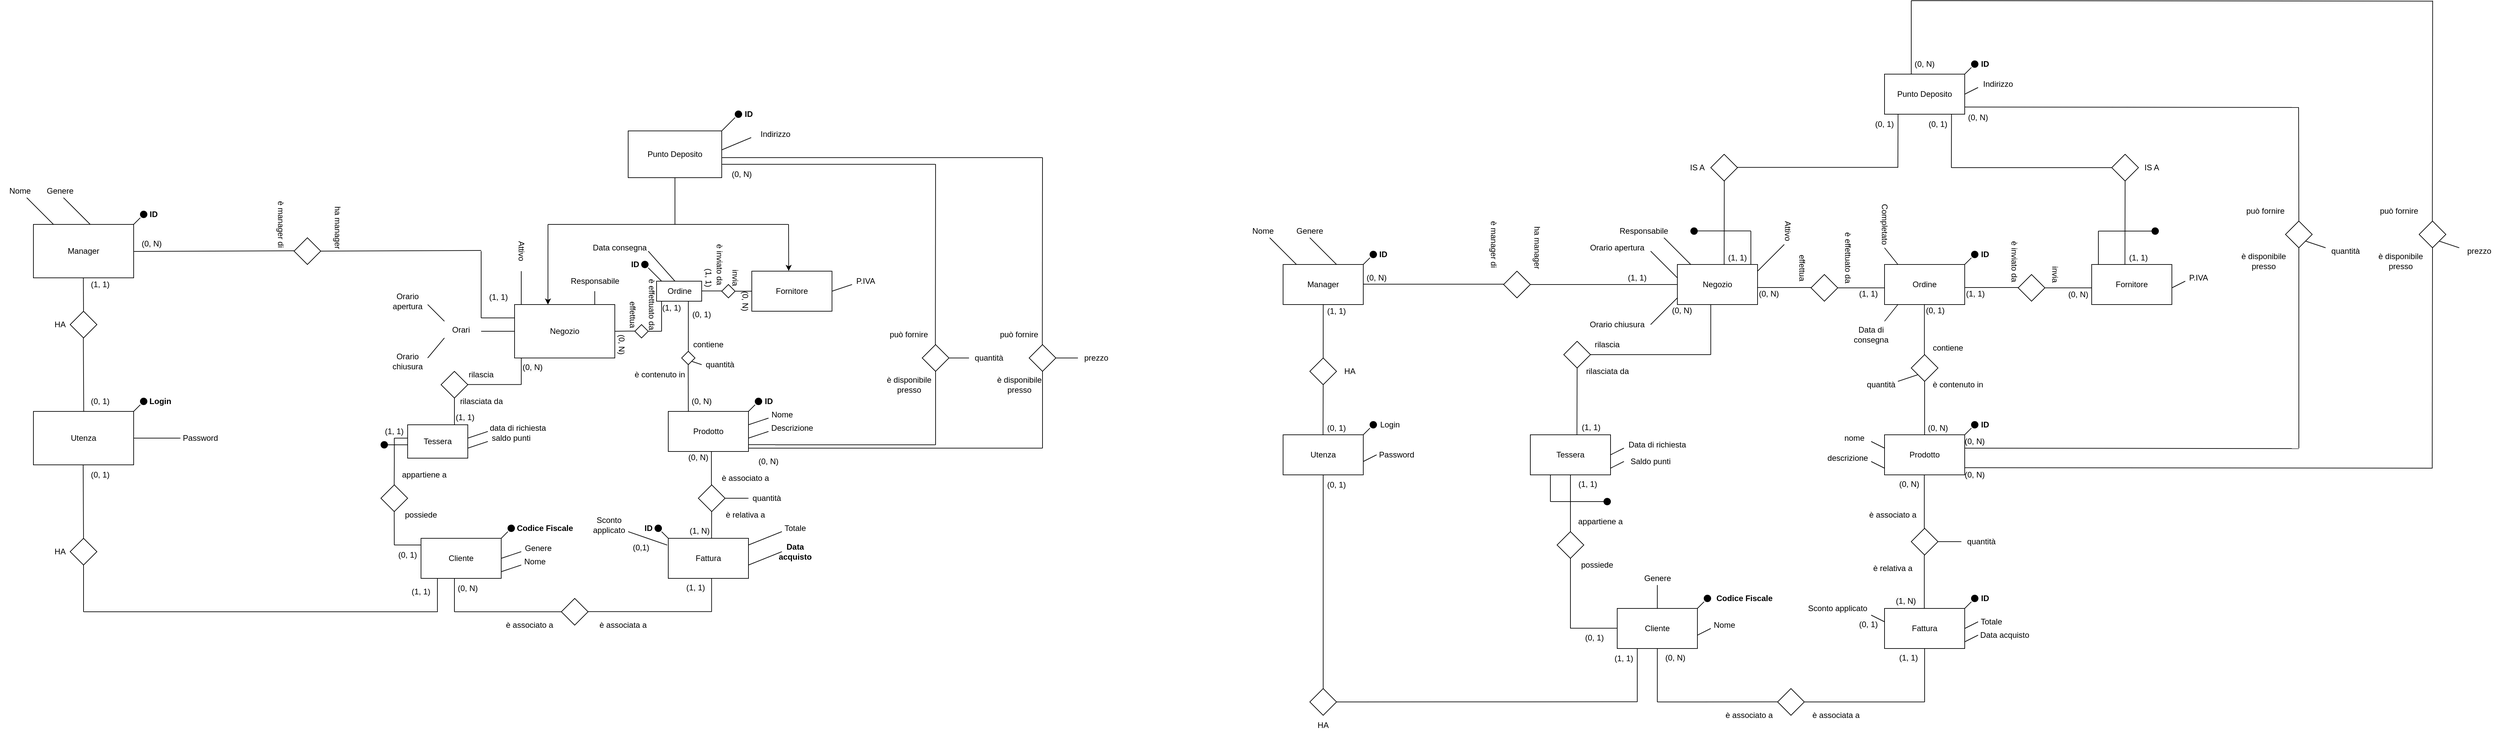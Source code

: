 <mxfile version="27.0.9">
  <diagram id="R2lEEEUBdFMjLlhIrx00" name="Page-1">
    <mxGraphModel dx="1892" dy="1760" grid="1" gridSize="10" guides="1" tooltips="1" connect="1" arrows="1" fold="1" page="1" pageScale="1" pageWidth="850" pageHeight="1100" math="0" shadow="0" extFonts="Permanent Marker^https://fonts.googleapis.com/css?family=Permanent+Marker">
      <root>
        <mxCell id="0" />
        <mxCell id="1" parent="0" />
        <mxCell id="oZavl7u65jXDSUfrgbbG-7" value="" style="ellipse;whiteSpace=wrap;html=1;aspect=fixed;" parent="1" vertex="1">
          <mxGeometry as="geometry" />
        </mxCell>
        <mxCell id="oZavl7u65jXDSUfrgbbG-11" value="Responsabile" style="text;html=1;align=center;verticalAlign=middle;resizable=0;points=[];autosize=1;strokeColor=none;fillColor=none;" parent="1" vertex="1">
          <mxGeometry x="280" y="30" width="100" height="30" as="geometry" />
        </mxCell>
        <mxCell id="oZavl7u65jXDSUfrgbbG-15" value="" style="endArrow=none;html=1;rounded=0;entryX=0;entryY=0.5;entryDx=0;entryDy=0;" parent="1" edge="1">
          <mxGeometry width="50" height="50" relative="1" as="geometry">
            <mxPoint x="160" y="120" as="sourcePoint" />
            <mxPoint x="210" y="120" as="targetPoint" />
          </mxGeometry>
        </mxCell>
        <mxCell id="oZavl7u65jXDSUfrgbbG-16" value="Orari" style="text;html=1;align=center;verticalAlign=middle;whiteSpace=wrap;rounded=0;" parent="1" vertex="1">
          <mxGeometry x="105" y="105" width="50" height="25" as="geometry" />
        </mxCell>
        <mxCell id="oZavl7u65jXDSUfrgbbG-18" value="" style="endArrow=none;html=1;rounded=0;entryX=0;entryY=0;entryDx=0;entryDy=0;" parent="1" target="oZavl7u65jXDSUfrgbbG-16" edge="1">
          <mxGeometry width="50" height="50" relative="1" as="geometry">
            <mxPoint x="80" y="80" as="sourcePoint" />
            <mxPoint x="130" y="160" as="targetPoint" />
          </mxGeometry>
        </mxCell>
        <mxCell id="oZavl7u65jXDSUfrgbbG-19" value="" style="endArrow=none;html=1;rounded=0;entryX=0;entryY=1;entryDx=0;entryDy=0;" parent="1" target="oZavl7u65jXDSUfrgbbG-16" edge="1">
          <mxGeometry width="50" height="50" relative="1" as="geometry">
            <mxPoint x="80" y="160" as="sourcePoint" />
            <mxPoint x="170" y="120" as="targetPoint" />
          </mxGeometry>
        </mxCell>
        <mxCell id="oZavl7u65jXDSUfrgbbG-20" value="Orario apertura" style="text;html=1;align=center;verticalAlign=middle;whiteSpace=wrap;rounded=0;" parent="1" vertex="1">
          <mxGeometry x="20" y="60" width="60" height="30" as="geometry" />
        </mxCell>
        <mxCell id="oZavl7u65jXDSUfrgbbG-21" value="Orario chiusura" style="text;html=1;align=center;verticalAlign=middle;whiteSpace=wrap;rounded=0;" parent="1" vertex="1">
          <mxGeometry x="20" y="150" width="60" height="30" as="geometry" />
        </mxCell>
        <mxCell id="oZavl7u65jXDSUfrgbbG-22" value="Prodotto" style="rounded=0;whiteSpace=wrap;html=1;" parent="1" vertex="1">
          <mxGeometry x="440" y="240" width="120" height="60" as="geometry" />
        </mxCell>
        <mxCell id="oZavl7u65jXDSUfrgbbG-26" value="" style="endArrow=none;html=1;rounded=0;entryX=1;entryY=0;entryDx=0;entryDy=0;" parent="1" target="oZavl7u65jXDSUfrgbbG-22" edge="1">
          <mxGeometry width="50" height="50" relative="1" as="geometry">
            <mxPoint x="570" y="230" as="sourcePoint" />
            <mxPoint x="490" y="230" as="targetPoint" />
          </mxGeometry>
        </mxCell>
        <mxCell id="oZavl7u65jXDSUfrgbbG-27" value="" style="ellipse;whiteSpace=wrap;html=1;aspect=fixed;fillColor=#030000;" parent="1" vertex="1">
          <mxGeometry x="570" y="220" width="10" height="10" as="geometry" />
        </mxCell>
        <mxCell id="oZavl7u65jXDSUfrgbbG-28" value="&lt;span&gt;ID&lt;/span&gt;" style="text;html=1;align=center;verticalAlign=middle;resizable=0;points=[];autosize=1;strokeColor=none;fillColor=none;fontStyle=1" parent="1" vertex="1">
          <mxGeometry x="570" y="210" width="40" height="30" as="geometry" />
        </mxCell>
        <mxCell id="oZavl7u65jXDSUfrgbbG-29" value="" style="endArrow=none;html=1;rounded=0;" parent="1" edge="1">
          <mxGeometry width="50" height="50" relative="1" as="geometry">
            <mxPoint x="590" y="250" as="sourcePoint" />
            <mxPoint x="560" y="260" as="targetPoint" />
          </mxGeometry>
        </mxCell>
        <mxCell id="oZavl7u65jXDSUfrgbbG-30" value="Nome" style="text;html=1;align=center;verticalAlign=middle;resizable=0;points=[];autosize=1;strokeColor=none;fillColor=none;" parent="1" vertex="1">
          <mxGeometry x="580" y="230" width="60" height="30" as="geometry" />
        </mxCell>
        <mxCell id="oZavl7u65jXDSUfrgbbG-31" value="" style="endArrow=none;html=1;rounded=0;" parent="1" edge="1">
          <mxGeometry width="50" height="50" relative="1" as="geometry">
            <mxPoint x="560" y="280" as="sourcePoint" />
            <mxPoint x="590" y="270" as="targetPoint" />
          </mxGeometry>
        </mxCell>
        <mxCell id="oZavl7u65jXDSUfrgbbG-32" value="Descrizione" style="text;html=1;align=center;verticalAlign=middle;resizable=0;points=[];autosize=1;strokeColor=none;fillColor=none;" parent="1" vertex="1">
          <mxGeometry x="580" y="250" width="90" height="30" as="geometry" />
        </mxCell>
        <mxCell id="oZavl7u65jXDSUfrgbbG-46" value="Negozio" style="rounded=0;whiteSpace=wrap;html=1;snapToPoint=1;" parent="1" vertex="1">
          <mxGeometry x="210" y="80" width="150" height="80" as="geometry" />
        </mxCell>
        <mxCell id="oZavl7u65jXDSUfrgbbG-59" value="Cliente" style="rounded=0;whiteSpace=wrap;html=1;" parent="1" vertex="1">
          <mxGeometry x="70" y="430" width="120" height="60" as="geometry" />
        </mxCell>
        <mxCell id="oZavl7u65jXDSUfrgbbG-60" value="" style="endArrow=none;html=1;rounded=0;elbow=vertical;entryX=1;entryY=0;entryDx=0;entryDy=0;" parent="1" target="oZavl7u65jXDSUfrgbbG-59" edge="1">
          <mxGeometry width="50" height="50" relative="1" as="geometry">
            <mxPoint x="200" y="420" as="sourcePoint" />
            <mxPoint x="220" y="380" as="targetPoint" />
          </mxGeometry>
        </mxCell>
        <mxCell id="oZavl7u65jXDSUfrgbbG-61" value="" style="ellipse;whiteSpace=wrap;html=1;aspect=fixed;fillColor=#000000;" parent="1" vertex="1">
          <mxGeometry x="200" y="410" width="10" height="10" as="geometry" />
        </mxCell>
        <mxCell id="oZavl7u65jXDSUfrgbbG-62" value="Codice Fiscale" style="text;html=1;align=center;verticalAlign=middle;resizable=0;points=[];autosize=1;strokeColor=none;fillColor=none;fontStyle=1" parent="1" vertex="1">
          <mxGeometry x="205" y="400" width="100" height="30" as="geometry" />
        </mxCell>
        <mxCell id="oZavl7u65jXDSUfrgbbG-65" value="Nome" style="text;html=1;align=center;verticalAlign=middle;resizable=0;points=[];autosize=1;strokeColor=none;fillColor=none;" parent="1" vertex="1">
          <mxGeometry x="210" y="450" width="60" height="30" as="geometry" />
        </mxCell>
        <mxCell id="oZavl7u65jXDSUfrgbbG-66" value="Tessera" style="rounded=0;whiteSpace=wrap;html=1;" parent="1" vertex="1">
          <mxGeometry x="50" y="260" width="90" height="50" as="geometry" />
        </mxCell>
        <mxCell id="oZavl7u65jXDSUfrgbbG-67" value="" style="rhombus;whiteSpace=wrap;html=1;" parent="1" vertex="1">
          <mxGeometry x="100" y="180" width="40" height="40" as="geometry" />
        </mxCell>
        <mxCell id="oZavl7u65jXDSUfrgbbG-68" value="" style="endArrow=none;html=1;rounded=0;elbow=vertical;entryX=0.5;entryY=1;entryDx=0;entryDy=0;" parent="1" target="oZavl7u65jXDSUfrgbbG-67" edge="1">
          <mxGeometry width="50" height="50" relative="1" as="geometry">
            <mxPoint x="120" y="250" as="sourcePoint" />
            <mxPoint x="140" y="220" as="targetPoint" />
            <Array as="points">
              <mxPoint x="120" y="260" />
            </Array>
          </mxGeometry>
        </mxCell>
        <mxCell id="oZavl7u65jXDSUfrgbbG-69" value="" style="endArrow=none;html=1;rounded=0;elbow=vertical;" parent="1" edge="1">
          <mxGeometry width="50" height="50" relative="1" as="geometry">
            <mxPoint x="220" y="199.77" as="sourcePoint" />
            <mxPoint x="140" y="199.77" as="targetPoint" />
          </mxGeometry>
        </mxCell>
        <mxCell id="oZavl7u65jXDSUfrgbbG-73" value="" style="endArrow=none;html=1;rounded=0;elbow=vertical;entryX=0.067;entryY=1;entryDx=0;entryDy=0;entryPerimeter=0;" parent="1" target="oZavl7u65jXDSUfrgbbG-46" edge="1">
          <mxGeometry width="50" height="50" relative="1" as="geometry">
            <mxPoint x="220" y="200" as="sourcePoint" />
            <mxPoint x="220" y="190" as="targetPoint" />
          </mxGeometry>
        </mxCell>
        <mxCell id="oZavl7u65jXDSUfrgbbG-74" value="rilascia" style="text;html=1;align=center;verticalAlign=middle;whiteSpace=wrap;rounded=0;" parent="1" vertex="1">
          <mxGeometry x="130" y="170" width="60" height="30" as="geometry" />
        </mxCell>
        <mxCell id="oZavl7u65jXDSUfrgbbG-75" value="rilasciata da" style="text;html=1;align=center;verticalAlign=middle;resizable=0;points=[];autosize=1;strokeColor=none;fillColor=none;" parent="1" vertex="1">
          <mxGeometry x="115" y="210" width="90" height="30" as="geometry" />
        </mxCell>
        <mxCell id="oZavl7u65jXDSUfrgbbG-76" value="&lt;span style=&quot;color: rgb(0, 0, 0); font-family: Helvetica; font-size: 12px; font-style: normal; font-variant-ligatures: normal; font-variant-caps: normal; font-weight: 400; letter-spacing: normal; orphans: 2; text-align: center; text-indent: 0px; text-transform: none; widows: 2; word-spacing: 0px; -webkit-text-stroke-width: 0px; white-space: normal; background-color: rgb(251, 251, 251); text-decoration-thickness: initial; text-decoration-style: initial; text-decoration-color: initial; display: inline !important; float: none;&quot;&gt;(0, N)&lt;/span&gt;" style="text;whiteSpace=wrap;html=1;" parent="1" vertex="1">
          <mxGeometry x="220" y="160" width="60" height="40" as="geometry" />
        </mxCell>
        <mxCell id="oZavl7u65jXDSUfrgbbG-77" value="&lt;span style=&quot;color: rgb(0, 0, 0); font-family: Helvetica; font-size: 12px; font-style: normal; font-variant-ligatures: normal; font-variant-caps: normal; font-weight: 400; letter-spacing: normal; orphans: 2; text-align: center; text-indent: 0px; text-transform: none; widows: 2; word-spacing: 0px; -webkit-text-stroke-width: 0px; white-space: normal; background-color: rgb(251, 251, 251); text-decoration-thickness: initial; text-decoration-style: initial; text-decoration-color: initial; display: inline !important; float: none;&quot;&gt;(1, 1)&lt;/span&gt;" style="text;whiteSpace=wrap;html=1;" parent="1" vertex="1">
          <mxGeometry x="120" y="235" width="60" height="40" as="geometry" />
        </mxCell>
        <mxCell id="oZavl7u65jXDSUfrgbbG-78" value="" style="rhombus;whiteSpace=wrap;html=1;" parent="1" vertex="1">
          <mxGeometry x="10" y="350" width="40" height="40" as="geometry" />
        </mxCell>
        <mxCell id="oZavl7u65jXDSUfrgbbG-80" value="" style="endArrow=none;html=1;rounded=0;elbow=vertical;" parent="1" edge="1">
          <mxGeometry width="50" height="50" relative="1" as="geometry">
            <mxPoint x="29.86" y="350" as="sourcePoint" />
            <mxPoint x="30.05" y="310" as="targetPoint" />
          </mxGeometry>
        </mxCell>
        <mxCell id="oZavl7u65jXDSUfrgbbG-82" value="" style="endArrow=none;html=1;rounded=0;elbow=vertical;" parent="1" edge="1">
          <mxGeometry width="50" height="50" relative="1" as="geometry">
            <mxPoint x="190" y="480" as="sourcePoint" />
            <mxPoint x="220" y="470" as="targetPoint" />
          </mxGeometry>
        </mxCell>
        <mxCell id="oZavl7u65jXDSUfrgbbG-83" value="" style="endArrow=none;html=1;rounded=0;elbow=vertical;" parent="1" edge="1">
          <mxGeometry width="50" height="50" relative="1" as="geometry">
            <mxPoint x="30" y="440" as="sourcePoint" />
            <mxPoint x="29.89" y="390" as="targetPoint" />
          </mxGeometry>
        </mxCell>
        <mxCell id="oZavl7u65jXDSUfrgbbG-84" value="possiede" style="text;html=1;align=center;verticalAlign=middle;whiteSpace=wrap;rounded=0;" parent="1" vertex="1">
          <mxGeometry x="40" y="380" width="60" height="30" as="geometry" />
        </mxCell>
        <mxCell id="oZavl7u65jXDSUfrgbbG-85" value="appartiene a" style="text;html=1;align=center;verticalAlign=middle;whiteSpace=wrap;rounded=0;" parent="1" vertex="1">
          <mxGeometry x="40" y="320" width="70" height="30" as="geometry" />
        </mxCell>
        <mxCell id="oZavl7u65jXDSUfrgbbG-86" value="(0, 1)" style="text;html=1;align=center;verticalAlign=middle;whiteSpace=wrap;rounded=0;" parent="1" vertex="1">
          <mxGeometry x="20" y="440" width="60" height="30" as="geometry" />
        </mxCell>
        <mxCell id="oZavl7u65jXDSUfrgbbG-87" value="(1, 1)" style="text;html=1;align=center;verticalAlign=middle;whiteSpace=wrap;rounded=0;" parent="1" vertex="1">
          <mxGeometry y="255" width="60" height="30" as="geometry" />
        </mxCell>
        <mxCell id="oZavl7u65jXDSUfrgbbG-89" value="" style="endArrow=none;html=1;rounded=0;elbow=vertical;" parent="1" edge="1">
          <mxGeometry width="50" height="50" relative="1" as="geometry">
            <mxPoint x="30" y="280" as="sourcePoint" />
            <mxPoint x="50" y="280" as="targetPoint" />
          </mxGeometry>
        </mxCell>
        <mxCell id="oZavl7u65jXDSUfrgbbG-90" value="" style="endArrow=none;html=1;rounded=0;elbow=vertical;" parent="1" edge="1">
          <mxGeometry width="50" height="50" relative="1" as="geometry">
            <mxPoint x="30" y="280" as="sourcePoint" />
            <mxPoint x="30" y="310" as="targetPoint" />
          </mxGeometry>
        </mxCell>
        <mxCell id="oZavl7u65jXDSUfrgbbG-91" value="" style="endArrow=none;html=1;rounded=0;elbow=vertical;" parent="1" edge="1">
          <mxGeometry width="50" height="50" relative="1" as="geometry">
            <mxPoint x="30" y="440" as="sourcePoint" />
            <mxPoint x="70" y="440" as="targetPoint" />
          </mxGeometry>
        </mxCell>
        <mxCell id="oZavl7u65jXDSUfrgbbG-92" value="" style="endArrow=none;html=1;rounded=0;elbow=vertical;" parent="1" edge="1">
          <mxGeometry width="50" height="50" relative="1" as="geometry">
            <mxPoint x="20" y="290" as="sourcePoint" />
            <mxPoint x="50" y="290" as="targetPoint" />
            <Array as="points" />
          </mxGeometry>
        </mxCell>
        <mxCell id="oZavl7u65jXDSUfrgbbG-93" value="" style="ellipse;whiteSpace=wrap;html=1;aspect=fixed;fillColor=#000000;" parent="1" vertex="1">
          <mxGeometry x="10" y="285" width="10" height="10" as="geometry" />
        </mxCell>
        <mxCell id="oZavl7u65jXDSUfrgbbG-94" value="" style="endArrow=none;html=1;rounded=0;elbow=vertical;" parent="1" edge="1">
          <mxGeometry width="50" height="50" relative="1" as="geometry">
            <mxPoint x="140" y="280" as="sourcePoint" />
            <mxPoint x="170" y="270" as="targetPoint" />
          </mxGeometry>
        </mxCell>
        <mxCell id="oZavl7u65jXDSUfrgbbG-95" value="data di richiesta" style="text;html=1;align=center;verticalAlign=middle;whiteSpace=wrap;rounded=0;" parent="1" vertex="1">
          <mxGeometry x="170" y="250" width="90" height="30" as="geometry" />
        </mxCell>
        <mxCell id="oZavl7u65jXDSUfrgbbG-96" value="" style="endArrow=none;html=1;rounded=0;elbow=vertical;" parent="1" edge="1">
          <mxGeometry width="50" height="50" relative="1" as="geometry">
            <mxPoint x="140" y="295" as="sourcePoint" />
            <mxPoint x="170" y="285" as="targetPoint" />
          </mxGeometry>
        </mxCell>
        <mxCell id="oZavl7u65jXDSUfrgbbG-97" value="saldo punti" style="text;html=1;align=center;verticalAlign=middle;whiteSpace=wrap;rounded=0;" parent="1" vertex="1">
          <mxGeometry x="160" y="265" width="90" height="30" as="geometry" />
        </mxCell>
        <mxCell id="9qisJqf6CXYM0_tI4CNQ-1" value="Fornitore" style="rounded=0;whiteSpace=wrap;html=1;" parent="1" vertex="1">
          <mxGeometry x="565" y="30" width="120" height="60" as="geometry" />
        </mxCell>
        <mxCell id="9qisJqf6CXYM0_tI4CNQ-7" value="è disponibile presso" style="text;html=1;align=center;verticalAlign=middle;whiteSpace=wrap;rounded=0;" parent="1" vertex="1">
          <mxGeometry x="757.5" y="185" width="85" height="30" as="geometry" />
        </mxCell>
        <mxCell id="9qisJqf6CXYM0_tI4CNQ-8" value="può fornire" style="text;html=1;align=center;verticalAlign=middle;whiteSpace=wrap;rounded=0;" parent="1" vertex="1">
          <mxGeometry x="770" y="110" width="60" height="30" as="geometry" />
        </mxCell>
        <mxCell id="9qisJqf6CXYM0_tI4CNQ-13" value="prezzo" style="text;html=1;align=center;verticalAlign=middle;resizable=0;points=[];autosize=1;strokeColor=none;fillColor=none;" parent="1" vertex="1">
          <mxGeometry x="1050" y="145" width="60" height="30" as="geometry" />
        </mxCell>
        <mxCell id="9qisJqf6CXYM0_tI4CNQ-15" value="quantità" style="text;html=1;align=center;verticalAlign=middle;whiteSpace=wrap;rounded=0;" parent="1" vertex="1">
          <mxGeometry x="890" y="145" width="60" height="30" as="geometry" />
        </mxCell>
        <mxCell id="9qisJqf6CXYM0_tI4CNQ-23" value="Indirizzo" style="text;html=1;align=center;verticalAlign=middle;resizable=0;points=[];autosize=1;strokeColor=none;fillColor=none;" parent="1" vertex="1">
          <mxGeometry x="565" y="-190" width="70" height="30" as="geometry" />
        </mxCell>
        <mxCell id="9qisJqf6CXYM0_tI4CNQ-24" value="Punto Deposito" style="rounded=0;whiteSpace=wrap;html=1;" parent="1" vertex="1">
          <mxGeometry x="380" y="-180" width="140" height="70" as="geometry" />
        </mxCell>
        <mxCell id="9qisJqf6CXYM0_tI4CNQ-25" value="" style="endArrow=none;html=1;rounded=0;" parent="1" edge="1">
          <mxGeometry width="50" height="50" relative="1" as="geometry">
            <mxPoint x="520" y="-180" as="sourcePoint" />
            <mxPoint x="540" y="-200" as="targetPoint" />
          </mxGeometry>
        </mxCell>
        <mxCell id="9qisJqf6CXYM0_tI4CNQ-26" value="" style="ellipse;whiteSpace=wrap;html=1;aspect=fixed;fillColor=#000000;" parent="1" vertex="1">
          <mxGeometry x="540" y="-210" width="10" height="10" as="geometry" />
        </mxCell>
        <mxCell id="9qisJqf6CXYM0_tI4CNQ-29" value="" style="endArrow=none;html=1;rounded=0;" parent="1" edge="1">
          <mxGeometry width="50" height="50" relative="1" as="geometry">
            <mxPoint x="450" y="-40" as="sourcePoint" />
            <mxPoint x="450" y="-110" as="targetPoint" />
          </mxGeometry>
        </mxCell>
        <mxCell id="9qisJqf6CXYM0_tI4CNQ-30" value="" style="endArrow=none;html=1;rounded=0;" parent="1" edge="1">
          <mxGeometry width="50" height="50" relative="1" as="geometry">
            <mxPoint x="260" y="-40" as="sourcePoint" />
            <mxPoint x="620" y="-40" as="targetPoint" />
          </mxGeometry>
        </mxCell>
        <mxCell id="9qisJqf6CXYM0_tI4CNQ-32" value="" style="endArrow=classic;html=1;rounded=0;entryX=0.333;entryY=0;entryDx=0;entryDy=0;entryPerimeter=0;" parent="1" target="oZavl7u65jXDSUfrgbbG-46" edge="1">
          <mxGeometry width="50" height="50" relative="1" as="geometry">
            <mxPoint x="260" y="-40" as="sourcePoint" />
            <mxPoint x="470" y="-60" as="targetPoint" />
          </mxGeometry>
        </mxCell>
        <mxCell id="9qisJqf6CXYM0_tI4CNQ-33" value="" style="endArrow=classic;html=1;rounded=0;entryX=0.46;entryY=-0.006;entryDx=0;entryDy=0;entryPerimeter=0;" parent="1" target="9qisJqf6CXYM0_tI4CNQ-1" edge="1">
          <mxGeometry width="50" height="50" relative="1" as="geometry">
            <mxPoint x="620" y="-40" as="sourcePoint" />
            <mxPoint x="640" y="-10" as="targetPoint" />
          </mxGeometry>
        </mxCell>
        <mxCell id="9qisJqf6CXYM0_tI4CNQ-34" value="" style="endArrow=none;html=1;rounded=0;entryX=0.999;entryY=0.407;entryDx=0;entryDy=0;entryPerimeter=0;exitX=-0.013;exitY=0.667;exitDx=0;exitDy=0;exitPerimeter=0;" parent="1" source="9qisJqf6CXYM0_tI4CNQ-23" target="9qisJqf6CXYM0_tI4CNQ-24" edge="1">
          <mxGeometry width="50" height="50" relative="1" as="geometry">
            <mxPoint x="500" y="40" as="sourcePoint" />
            <mxPoint x="550" y="-10" as="targetPoint" />
          </mxGeometry>
        </mxCell>
        <mxCell id="jTJZyVXGOSGdadM1OaJc-1" value="" style="endArrow=none;html=1;rounded=0;exitX=1;exitY=0.5;exitDx=0;exitDy=0;" parent="1" edge="1">
          <mxGeometry width="50" height="50" relative="1" as="geometry">
            <mxPoint x="685" y="60" as="sourcePoint" />
            <mxPoint x="715" y="50" as="targetPoint" />
          </mxGeometry>
        </mxCell>
        <mxCell id="jTJZyVXGOSGdadM1OaJc-2" value="P.IVA" style="text;html=1;align=center;verticalAlign=middle;resizable=0;points=[];autosize=1;strokeColor=none;fillColor=none;" parent="1" vertex="1">
          <mxGeometry x="710" y="30" width="50" height="30" as="geometry" />
        </mxCell>
        <mxCell id="mbd7B6UDu0PyMPiPhFEF-5" value="" style="endArrow=none;html=1;rounded=0;" parent="1" edge="1">
          <mxGeometry width="50" height="50" relative="1" as="geometry">
            <mxPoint x="1020" y="160" as="sourcePoint" />
            <mxPoint x="1053" y="160" as="targetPoint" />
          </mxGeometry>
        </mxCell>
        <mxCell id="mbd7B6UDu0PyMPiPhFEF-13" value="" style="endArrow=none;html=1;rounded=0;" parent="1" edge="1">
          <mxGeometry width="50" height="50" relative="1" as="geometry">
            <mxPoint x="600" y="290" as="sourcePoint" />
            <mxPoint x="680" y="290" as="targetPoint" />
          </mxGeometry>
        </mxCell>
        <mxCell id="mbd7B6UDu0PyMPiPhFEF-14" value="" style="endArrow=none;html=1;rounded=0;" parent="1" edge="1">
          <mxGeometry width="50" height="50" relative="1" as="geometry">
            <mxPoint x="560" y="289.8" as="sourcePoint" />
            <mxPoint x="600" y="289.8" as="targetPoint" />
          </mxGeometry>
        </mxCell>
        <mxCell id="mbd7B6UDu0PyMPiPhFEF-16" value="(0, N)" style="text;html=1;align=center;verticalAlign=middle;whiteSpace=wrap;rounded=0;" parent="1" vertex="1">
          <mxGeometry x="560" y="300" width="60" height="30" as="geometry" />
        </mxCell>
        <mxCell id="mbd7B6UDu0PyMPiPhFEF-17" value="" style="endArrow=none;html=1;rounded=0;" parent="1" edge="1">
          <mxGeometry width="50" height="50" relative="1" as="geometry">
            <mxPoint x="330" y="80" as="sourcePoint" />
            <mxPoint x="330" y="60" as="targetPoint" />
          </mxGeometry>
        </mxCell>
        <mxCell id="mbd7B6UDu0PyMPiPhFEF-18" value="Ordine" style="rounded=0;whiteSpace=wrap;html=1;" parent="1" vertex="1">
          <mxGeometry x="422.5" y="45" width="67.5" height="30" as="geometry" />
        </mxCell>
        <mxCell id="mbd7B6UDu0PyMPiPhFEF-19" value="" style="rhombus;whiteSpace=wrap;html=1;" parent="1" vertex="1">
          <mxGeometry x="520" y="50" width="20" height="20" as="geometry" />
        </mxCell>
        <mxCell id="mbd7B6UDu0PyMPiPhFEF-20" value="" style="rhombus;whiteSpace=wrap;html=1;" parent="1" vertex="1">
          <mxGeometry x="390" y="110" width="20" height="20" as="geometry" />
        </mxCell>
        <mxCell id="mbd7B6UDu0PyMPiPhFEF-21" value="" style="rhombus;whiteSpace=wrap;html=1;" parent="1" vertex="1">
          <mxGeometry x="460" y="150" width="20" height="20" as="geometry" />
        </mxCell>
        <mxCell id="mbd7B6UDu0PyMPiPhFEF-23" value="" style="endArrow=none;html=1;rounded=0;entryX=0;entryY=0.5;entryDx=0;entryDy=0;" parent="1" target="9qisJqf6CXYM0_tI4CNQ-1" edge="1">
          <mxGeometry width="50" height="50" relative="1" as="geometry">
            <mxPoint x="540" y="60" as="sourcePoint" />
            <mxPoint x="560" y="60" as="targetPoint" />
          </mxGeometry>
        </mxCell>
        <mxCell id="mbd7B6UDu0PyMPiPhFEF-24" value="" style="endArrow=none;html=1;rounded=0;exitX=0.5;exitY=0;exitDx=0;exitDy=0;" parent="1" source="mbd7B6UDu0PyMPiPhFEF-21" edge="1">
          <mxGeometry width="50" height="50" relative="1" as="geometry">
            <mxPoint x="470" y="105" as="sourcePoint" />
            <mxPoint x="470" y="75" as="targetPoint" />
          </mxGeometry>
        </mxCell>
        <mxCell id="mbd7B6UDu0PyMPiPhFEF-26" value="" style="endArrow=none;html=1;rounded=0;exitX=0;exitY=1;exitDx=0;exitDy=0;" parent="1" edge="1">
          <mxGeometry width="50" height="50" relative="1" as="geometry">
            <mxPoint x="470" y="240" as="sourcePoint" />
            <mxPoint x="469.81" y="170" as="targetPoint" />
          </mxGeometry>
        </mxCell>
        <mxCell id="mbd7B6UDu0PyMPiPhFEF-27" value="" style="endArrow=none;html=1;rounded=0;" parent="1" edge="1">
          <mxGeometry width="50" height="50" relative="1" as="geometry">
            <mxPoint x="430" y="120" as="sourcePoint" />
            <mxPoint x="430" y="75" as="targetPoint" />
          </mxGeometry>
        </mxCell>
        <mxCell id="mbd7B6UDu0PyMPiPhFEF-28" value="" style="endArrow=none;html=1;rounded=0;" parent="1" edge="1">
          <mxGeometry width="50" height="50" relative="1" as="geometry">
            <mxPoint x="430" y="120" as="sourcePoint" />
            <mxPoint x="410" y="120" as="targetPoint" />
          </mxGeometry>
        </mxCell>
        <mxCell id="mbd7B6UDu0PyMPiPhFEF-29" value="" style="endArrow=none;html=1;rounded=0;entryX=1;entryY=0.5;entryDx=0;entryDy=0;" parent="1" target="oZavl7u65jXDSUfrgbbG-46" edge="1">
          <mxGeometry width="50" height="50" relative="1" as="geometry">
            <mxPoint x="390" y="119.8" as="sourcePoint" />
            <mxPoint x="370" y="119.8" as="targetPoint" />
            <Array as="points">
              <mxPoint x="380" y="119.8" />
            </Array>
          </mxGeometry>
        </mxCell>
        <mxCell id="mbd7B6UDu0PyMPiPhFEF-30" value="(0, 1)" style="text;html=1;align=center;verticalAlign=middle;whiteSpace=wrap;rounded=0;" parent="1" vertex="1">
          <mxGeometry x="460" y="80" width="60" height="30" as="geometry" />
        </mxCell>
        <mxCell id="mbd7B6UDu0PyMPiPhFEF-31" value="cont&lt;span style=&quot;color: rgba(0, 0, 0, 0); font-family: monospace; font-size: 0px; text-align: start; text-wrap-mode: nowrap;&quot;&gt;%3CmxGraphModel%3E%3Croot%3E%3CmxCell%20id%3D%220%22%2F%3E%3CmxCell%20id%3D%221%22%20parent%3D%220%22%2F%3E%3CmxCell%20id%3D%222%22%20value%3D%22fornisce%22%20style%3D%22text%3Bhtml%3D1%3Balign%3Dcenter%3BverticalAlign%3Dmiddle%3BwhiteSpace%3Dwrap%3Brounded%3D0%3B%22%20vertex%3D%221%22%20parent%3D%221%22%3E%3CmxGeometry%20x%3D%22565%22%20y%3D%22110%22%20width%3D%2260%22%20height%3D%2230%22%20as%3D%22geometry%22%2F%3E%3C%2FmxCell%3E%3C%2Froot%3E%3C%2FmxGraphModel%3E&lt;/span&gt;iene" style="text;html=1;align=center;verticalAlign=middle;whiteSpace=wrap;rounded=0;" parent="1" vertex="1">
          <mxGeometry x="475" y="130" width="50" height="20" as="geometry" />
        </mxCell>
        <mxCell id="mbd7B6UDu0PyMPiPhFEF-32" value="è contenuto in" style="text;html=1;align=center;verticalAlign=middle;whiteSpace=wrap;rounded=0;" parent="1" vertex="1">
          <mxGeometry x="385" y="175" width="85" height="20" as="geometry" />
        </mxCell>
        <mxCell id="mbd7B6UDu0PyMPiPhFEF-33" value="(0, N)" style="text;html=1;align=center;verticalAlign=middle;whiteSpace=wrap;rounded=0;" parent="1" vertex="1">
          <mxGeometry x="460" y="210" width="60" height="30" as="geometry" />
        </mxCell>
        <mxCell id="mbd7B6UDu0PyMPiPhFEF-34" value="invia" style="text;html=1;align=center;verticalAlign=middle;whiteSpace=wrap;rounded=0;rotation=90;" parent="1" vertex="1">
          <mxGeometry x="515" y="30" width="50" height="20" as="geometry" />
        </mxCell>
        <mxCell id="mbd7B6UDu0PyMPiPhFEF-36" value="è inviato da" style="text;html=1;align=center;verticalAlign=middle;whiteSpace=wrap;rounded=0;rotation=90;" parent="1" vertex="1">
          <mxGeometry x="480" y="10" width="72.5" height="20" as="geometry" />
        </mxCell>
        <mxCell id="mbd7B6UDu0PyMPiPhFEF-38" value="effettua" style="text;html=1;align=center;verticalAlign=middle;whiteSpace=wrap;rounded=0;rotation=90;" parent="1" vertex="1">
          <mxGeometry x="350" y="85" width="72.5" height="20" as="geometry" />
        </mxCell>
        <mxCell id="mbd7B6UDu0PyMPiPhFEF-39" value="è effettuato da" style="text;html=1;align=center;verticalAlign=middle;whiteSpace=wrap;rounded=0;rotation=90;" parent="1" vertex="1">
          <mxGeometry x="370" y="70" width="90" height="20" as="geometry" />
        </mxCell>
        <mxCell id="mbd7B6UDu0PyMPiPhFEF-41" value="" style="endArrow=none;html=1;rounded=0;" parent="1" edge="1">
          <mxGeometry width="50" height="50" relative="1" as="geometry">
            <mxPoint x="490" y="59.63" as="sourcePoint" />
            <mxPoint x="520" y="59.63" as="targetPoint" />
          </mxGeometry>
        </mxCell>
        <mxCell id="mbd7B6UDu0PyMPiPhFEF-42" value="(1, 1)" style="text;html=1;align=center;verticalAlign=middle;whiteSpace=wrap;rounded=0;rotation=90;" parent="1" vertex="1">
          <mxGeometry x="470" y="25" width="60" height="30" as="geometry" />
        </mxCell>
        <mxCell id="mbd7B6UDu0PyMPiPhFEF-43" value="(0, N)" style="text;html=1;align=center;verticalAlign=middle;whiteSpace=wrap;rounded=0;rotation=90;" parent="1" vertex="1">
          <mxGeometry x="525" y="60" width="60" height="30" as="geometry" />
        </mxCell>
        <mxCell id="mbd7B6UDu0PyMPiPhFEF-44" value="(1, 1)" style="text;html=1;align=center;verticalAlign=middle;whiteSpace=wrap;rounded=0;rotation=0;" parent="1" vertex="1">
          <mxGeometry x="415" y="70" width="60" height="30" as="geometry" />
        </mxCell>
        <mxCell id="mbd7B6UDu0PyMPiPhFEF-45" value="(0, N)" style="text;html=1;align=center;verticalAlign=middle;whiteSpace=wrap;rounded=0;rotation=90;" parent="1" vertex="1">
          <mxGeometry x="340" y="125" width="60" height="30" as="geometry" />
        </mxCell>
        <mxCell id="mbd7B6UDu0PyMPiPhFEF-47" value="" style="endArrow=none;html=1;rounded=0;" parent="1" edge="1">
          <mxGeometry width="50" height="50" relative="1" as="geometry">
            <mxPoint x="430" y="45" as="sourcePoint" />
            <mxPoint x="410" y="25" as="targetPoint" />
            <Array as="points">
              <mxPoint x="420" y="35" />
            </Array>
          </mxGeometry>
        </mxCell>
        <mxCell id="mbd7B6UDu0PyMPiPhFEF-48" value="" style="ellipse;whiteSpace=wrap;html=1;aspect=fixed;direction=south;fillColor=#000000;" parent="1" vertex="1">
          <mxGeometry x="400" y="15" width="10" height="10" as="geometry" />
        </mxCell>
        <mxCell id="mbd7B6UDu0PyMPiPhFEF-55" value="" style="endArrow=none;html=1;rounded=0;" parent="1" edge="1">
          <mxGeometry width="50" height="50" relative="1" as="geometry">
            <mxPoint x="450" y="45" as="sourcePoint" />
            <mxPoint x="410" as="targetPoint" />
          </mxGeometry>
        </mxCell>
        <mxCell id="mbd7B6UDu0PyMPiPhFEF-57" value="Data consegna" style="text;html=1;align=center;verticalAlign=middle;whiteSpace=wrap;rounded=0;" parent="1" vertex="1">
          <mxGeometry x="325" y="-10" width="85" height="10" as="geometry" />
        </mxCell>
        <mxCell id="mbd7B6UDu0PyMPiPhFEF-60" value="quantità" style="text;html=1;align=center;verticalAlign=middle;whiteSpace=wrap;rounded=0;" parent="1" vertex="1">
          <mxGeometry x="495" y="155" width="45" height="30" as="geometry" />
        </mxCell>
        <mxCell id="mbd7B6UDu0PyMPiPhFEF-61" value="" style="endArrow=none;html=1;rounded=0;entryX=1;entryY=1;entryDx=0;entryDy=0;" parent="1" target="mbd7B6UDu0PyMPiPhFEF-21" edge="1">
          <mxGeometry width="50" height="50" relative="1" as="geometry">
            <mxPoint x="490" y="170" as="sourcePoint" />
            <mxPoint x="570" y="130" as="targetPoint" />
          </mxGeometry>
        </mxCell>
        <mxCell id="mbd7B6UDu0PyMPiPhFEF-62" value="Fattura" style="rounded=0;whiteSpace=wrap;html=1;" parent="1" vertex="1">
          <mxGeometry x="440" y="430" width="120" height="60" as="geometry" />
        </mxCell>
        <mxCell id="mbd7B6UDu0PyMPiPhFEF-63" value="" style="endArrow=none;html=1;rounded=0;" parent="1" edge="1">
          <mxGeometry width="50" height="50" relative="1" as="geometry">
            <mxPoint x="120" y="540" as="sourcePoint" />
            <mxPoint x="120" y="490" as="targetPoint" />
          </mxGeometry>
        </mxCell>
        <mxCell id="mbd7B6UDu0PyMPiPhFEF-64" value="" style="endArrow=none;html=1;rounded=0;" parent="1" edge="1">
          <mxGeometry width="50" height="50" relative="1" as="geometry">
            <mxPoint x="120" y="540" as="sourcePoint" />
            <mxPoint x="280" y="540" as="targetPoint" />
          </mxGeometry>
        </mxCell>
        <mxCell id="mbd7B6UDu0PyMPiPhFEF-65" value="" style="rhombus;whiteSpace=wrap;html=1;" parent="1" vertex="1">
          <mxGeometry x="280" y="520" width="40" height="40" as="geometry" />
        </mxCell>
        <mxCell id="mbd7B6UDu0PyMPiPhFEF-66" value="" style="endArrow=none;html=1;rounded=0;" parent="1" edge="1">
          <mxGeometry width="50" height="50" relative="1" as="geometry">
            <mxPoint x="320" y="539.8" as="sourcePoint" />
            <mxPoint x="505" y="539.8" as="targetPoint" />
          </mxGeometry>
        </mxCell>
        <mxCell id="mbd7B6UDu0PyMPiPhFEF-67" value="" style="endArrow=none;html=1;rounded=0;" parent="1" edge="1">
          <mxGeometry width="50" height="50" relative="1" as="geometry">
            <mxPoint x="504.8" y="540" as="sourcePoint" />
            <mxPoint x="504.8" y="490" as="targetPoint" />
          </mxGeometry>
        </mxCell>
        <mxCell id="mbd7B6UDu0PyMPiPhFEF-69" value="è associato a" style="text;html=1;align=center;verticalAlign=middle;whiteSpace=wrap;rounded=0;" parent="1" vertex="1">
          <mxGeometry x="190" y="550" width="85" height="20" as="geometry" />
        </mxCell>
        <mxCell id="mbd7B6UDu0PyMPiPhFEF-70" value="è associata a" style="text;html=1;align=center;verticalAlign=middle;whiteSpace=wrap;rounded=0;" parent="1" vertex="1">
          <mxGeometry x="330" y="550" width="85" height="20" as="geometry" />
        </mxCell>
        <mxCell id="mbd7B6UDu0PyMPiPhFEF-71" value="" style="rhombus;whiteSpace=wrap;html=1;" parent="1" vertex="1">
          <mxGeometry x="485" y="350" width="40" height="40" as="geometry" />
        </mxCell>
        <mxCell id="mbd7B6UDu0PyMPiPhFEF-72" value="" style="endArrow=none;html=1;rounded=0;" parent="1" edge="1">
          <mxGeometry width="50" height="50" relative="1" as="geometry">
            <mxPoint x="504.55" y="350" as="sourcePoint" />
            <mxPoint x="504.55" y="300" as="targetPoint" />
          </mxGeometry>
        </mxCell>
        <mxCell id="mbd7B6UDu0PyMPiPhFEF-73" value="" style="endArrow=none;html=1;rounded=0;" parent="1" edge="1">
          <mxGeometry width="50" height="50" relative="1" as="geometry">
            <mxPoint x="504.78" y="430" as="sourcePoint" />
            <mxPoint x="504.87" y="390" as="targetPoint" />
          </mxGeometry>
        </mxCell>
        <mxCell id="mbd7B6UDu0PyMPiPhFEF-74" value="(0, N)" style="text;html=1;align=center;verticalAlign=middle;whiteSpace=wrap;rounded=0;" parent="1" vertex="1">
          <mxGeometry x="110" y="490" width="60" height="30" as="geometry" />
        </mxCell>
        <mxCell id="mbd7B6UDu0PyMPiPhFEF-75" value="&lt;span style=&quot;color: rgb(0, 0, 0); font-family: Helvetica; font-size: 12px; font-style: normal; font-variant-ligatures: normal; font-variant-caps: normal; font-weight: 400; letter-spacing: normal; orphans: 2; text-align: center; text-indent: 0px; text-transform: none; widows: 2; word-spacing: 0px; -webkit-text-stroke-width: 0px; white-space: normal; background-color: rgb(251, 251, 251); text-decoration-thickness: initial; text-decoration-style: initial; text-decoration-color: initial; display: inline !important; float: none;&quot;&gt;(1, 1)&lt;/span&gt;" style="text;whiteSpace=wrap;html=1;" parent="1" vertex="1">
          <mxGeometry x="465" y="490" width="60" height="40" as="geometry" />
        </mxCell>
        <mxCell id="mbd7B6UDu0PyMPiPhFEF-76" value="è relativa a" style="text;html=1;align=center;verticalAlign=middle;whiteSpace=wrap;rounded=0;" parent="1" vertex="1">
          <mxGeometry x="512.5" y="385" width="85" height="20" as="geometry" />
        </mxCell>
        <mxCell id="mbd7B6UDu0PyMPiPhFEF-77" value="è associato a" style="text;html=1;align=center;verticalAlign=middle;whiteSpace=wrap;rounded=0;" parent="1" vertex="1">
          <mxGeometry x="512.5" y="330" width="85" height="20" as="geometry" />
        </mxCell>
        <mxCell id="mbd7B6UDu0PyMPiPhFEF-78" value="&lt;span style=&quot;color: rgb(0, 0, 0); font-family: Helvetica; font-size: 12px; font-style: normal; font-variant-ligatures: normal; font-variant-caps: normal; font-weight: 400; letter-spacing: normal; orphans: 2; text-align: center; text-indent: 0px; text-transform: none; widows: 2; word-spacing: 0px; -webkit-text-stroke-width: 0px; white-space: normal; background-color: rgb(251, 251, 251); text-decoration-thickness: initial; text-decoration-style: initial; text-decoration-color: initial; display: inline !important; float: none;&quot;&gt;(1, N)&lt;/span&gt;" style="text;whiteSpace=wrap;html=1;" parent="1" vertex="1">
          <mxGeometry x="470" y="405" width="40" height="30" as="geometry" />
        </mxCell>
        <mxCell id="mbd7B6UDu0PyMPiPhFEF-79" value="&lt;span style=&quot;color: rgb(0, 0, 0); font-family: Helvetica; font-size: 12px; font-style: normal; font-variant-ligatures: normal; font-variant-caps: normal; font-weight: 400; letter-spacing: normal; orphans: 2; text-align: center; text-indent: 0px; text-transform: none; widows: 2; word-spacing: 0px; -webkit-text-stroke-width: 0px; white-space: normal; background-color: rgb(251, 251, 251); text-decoration-thickness: initial; text-decoration-style: initial; text-decoration-color: initial; display: inline !important; float: none;&quot;&gt;(0, N)&lt;/span&gt;" style="text;whiteSpace=wrap;html=1;" parent="1" vertex="1">
          <mxGeometry x="467.5" y="295" width="40" height="30" as="geometry" />
        </mxCell>
        <mxCell id="mbd7B6UDu0PyMPiPhFEF-85" value="" style="endArrow=none;html=1;rounded=0;" parent="1" edge="1">
          <mxGeometry width="50" height="50" relative="1" as="geometry">
            <mxPoint x="560" y="440" as="sourcePoint" />
            <mxPoint x="610" y="420" as="targetPoint" />
          </mxGeometry>
        </mxCell>
        <mxCell id="mbd7B6UDu0PyMPiPhFEF-86" value="" style="endArrow=none;html=1;rounded=0;" parent="1" edge="1">
          <mxGeometry width="50" height="50" relative="1" as="geometry">
            <mxPoint x="560" y="470" as="sourcePoint" />
            <mxPoint x="610" y="450" as="targetPoint" />
          </mxGeometry>
        </mxCell>
        <mxCell id="mbd7B6UDu0PyMPiPhFEF-88" value="Totale" style="text;html=1;align=center;verticalAlign=middle;whiteSpace=wrap;rounded=0;" parent="1" vertex="1">
          <mxGeometry x="600" y="400" width="60" height="30" as="geometry" />
        </mxCell>
        <mxCell id="mbd7B6UDu0PyMPiPhFEF-90" value="Data acquisto" style="text;html=1;align=center;verticalAlign=middle;whiteSpace=wrap;rounded=0;fontStyle=1" parent="1" vertex="1">
          <mxGeometry x="600" y="435" width="60" height="30" as="geometry" />
        </mxCell>
        <mxCell id="mbd7B6UDu0PyMPiPhFEF-91" value="" style="endArrow=none;html=1;rounded=0;entryX=-0.014;entryY=0.169;entryDx=0;entryDy=0;entryPerimeter=0;" parent="1" target="mbd7B6UDu0PyMPiPhFEF-62" edge="1">
          <mxGeometry width="50" height="50" relative="1" as="geometry">
            <mxPoint x="380" y="420" as="sourcePoint" />
            <mxPoint x="400" y="420" as="targetPoint" />
          </mxGeometry>
        </mxCell>
        <mxCell id="mbd7B6UDu0PyMPiPhFEF-92" value="Sconto applicato" style="text;html=1;align=center;verticalAlign=middle;whiteSpace=wrap;rounded=0;" parent="1" vertex="1">
          <mxGeometry x="310" y="400" width="82.5" height="20" as="geometry" />
        </mxCell>
        <mxCell id="mbd7B6UDu0PyMPiPhFEF-100" value="&lt;span style=&quot;color: rgb(0, 0, 0); font-family: Helvetica; font-size: 12px; font-style: normal; font-variant-ligatures: normal; font-variant-caps: normal; font-weight: 400; letter-spacing: normal; orphans: 2; text-align: center; text-indent: 0px; text-transform: none; widows: 2; word-spacing: 0px; -webkit-text-stroke-width: 0px; white-space: normal; background-color: rgb(251, 251, 251); text-decoration-thickness: initial; text-decoration-style: initial; text-decoration-color: initial; display: inline !important; float: none;&quot;&gt;(0,1)&lt;/span&gt;" style="text;whiteSpace=wrap;html=1;" parent="1" vertex="1">
          <mxGeometry x="385" y="430" width="40" height="30" as="geometry" />
        </mxCell>
        <mxCell id="-2fi_qUKNYGEGxTryl-5-1" value="" style="endArrow=none;html=1;rounded=0;elbow=vertical;entryX=1;entryY=0;entryDx=0;entryDy=0;" parent="1" edge="1">
          <mxGeometry width="50" height="50" relative="1" as="geometry">
            <mxPoint x="430" y="420" as="sourcePoint" />
            <mxPoint x="440" y="430" as="targetPoint" />
          </mxGeometry>
        </mxCell>
        <mxCell id="-2fi_qUKNYGEGxTryl-5-2" value="" style="ellipse;whiteSpace=wrap;html=1;aspect=fixed;fillColor=#000000;" parent="1" vertex="1">
          <mxGeometry x="420" y="410" width="10" height="10" as="geometry" />
        </mxCell>
        <mxCell id="-2fi_qUKNYGEGxTryl-5-4" value="ID" style="text;html=1;align=center;verticalAlign=middle;resizable=0;points=[];autosize=1;strokeColor=none;fillColor=none;fontStyle=1" parent="1" vertex="1">
          <mxGeometry x="390" y="400" width="40" height="30" as="geometry" />
        </mxCell>
        <mxCell id="-2fi_qUKNYGEGxTryl-5-5" value="&lt;span&gt;ID&lt;/span&gt;" style="text;html=1;align=center;verticalAlign=middle;resizable=0;points=[];autosize=1;strokeColor=none;fillColor=none;fontStyle=1" parent="1" vertex="1">
          <mxGeometry x="540" y="-220" width="40" height="30" as="geometry" />
        </mxCell>
        <mxCell id="-2fi_qUKNYGEGxTryl-5-6" value="&lt;span&gt;ID&lt;/span&gt;" style="text;html=1;align=center;verticalAlign=middle;resizable=0;points=[];autosize=1;strokeColor=none;fillColor=none;fontStyle=1" parent="1" vertex="1">
          <mxGeometry x="370" y="5" width="40" height="30" as="geometry" />
        </mxCell>
        <mxCell id="wYVHhfULaMG1dtSvO_S3-1" value="" style="rhombus;whiteSpace=wrap;html=1;" parent="1" vertex="1">
          <mxGeometry x="820" y="140" width="40" height="40" as="geometry" />
        </mxCell>
        <mxCell id="wYVHhfULaMG1dtSvO_S3-3" value="" style="endArrow=none;html=1;rounded=0;" parent="1" edge="1">
          <mxGeometry width="50" height="50" relative="1" as="geometry">
            <mxPoint x="680" y="290" as="sourcePoint" />
            <mxPoint x="840" y="290" as="targetPoint" />
          </mxGeometry>
        </mxCell>
        <mxCell id="wYVHhfULaMG1dtSvO_S3-4" value="" style="endArrow=none;html=1;rounded=0;entryX=0.5;entryY=1;entryDx=0;entryDy=0;" parent="1" target="wYVHhfULaMG1dtSvO_S3-1" edge="1">
          <mxGeometry width="50" height="50" relative="1" as="geometry">
            <mxPoint x="840" y="290" as="sourcePoint" />
            <mxPoint x="890" y="240" as="targetPoint" />
          </mxGeometry>
        </mxCell>
        <mxCell id="wYVHhfULaMG1dtSvO_S3-5" value="" style="endArrow=none;html=1;rounded=0;" parent="1" edge="1">
          <mxGeometry width="50" height="50" relative="1" as="geometry">
            <mxPoint x="839.7" y="140" as="sourcePoint" />
            <mxPoint x="840" y="-130" as="targetPoint" />
          </mxGeometry>
        </mxCell>
        <mxCell id="wYVHhfULaMG1dtSvO_S3-6" value="" style="endArrow=none;html=1;rounded=0;" parent="1" edge="1">
          <mxGeometry width="50" height="50" relative="1" as="geometry">
            <mxPoint x="600" y="-130" as="sourcePoint" />
            <mxPoint x="840" y="-130" as="targetPoint" />
          </mxGeometry>
        </mxCell>
        <mxCell id="wYVHhfULaMG1dtSvO_S3-7" value="" style="endArrow=none;html=1;rounded=0;" parent="1" edge="1">
          <mxGeometry width="50" height="50" relative="1" as="geometry">
            <mxPoint x="520" y="-130" as="sourcePoint" />
            <mxPoint x="600" y="-130" as="targetPoint" />
          </mxGeometry>
        </mxCell>
        <mxCell id="wYVHhfULaMG1dtSvO_S3-8" value="(0, N)" style="text;html=1;align=center;verticalAlign=middle;whiteSpace=wrap;rounded=0;" parent="1" vertex="1">
          <mxGeometry x="520" y="-130" width="60" height="30" as="geometry" />
        </mxCell>
        <mxCell id="wYVHhfULaMG1dtSvO_S3-10" value="Prodotto" style="rounded=0;whiteSpace=wrap;html=1;" parent="1" vertex="1">
          <mxGeometry x="2260" y="275" width="120" height="60" as="geometry" />
        </mxCell>
        <mxCell id="wYVHhfULaMG1dtSvO_S3-12" value="" style="rhombus;whiteSpace=wrap;html=1;" parent="1" vertex="1">
          <mxGeometry x="2300" y="415" width="40" height="40" as="geometry" />
        </mxCell>
        <mxCell id="wYVHhfULaMG1dtSvO_S3-14" value="" style="endArrow=none;html=1;rounded=0;" parent="1" edge="1">
          <mxGeometry width="50" height="50" relative="1" as="geometry">
            <mxPoint x="2319.5" y="415" as="sourcePoint" />
            <mxPoint x="2319.5" y="335" as="targetPoint" />
          </mxGeometry>
        </mxCell>
        <mxCell id="wYVHhfULaMG1dtSvO_S3-15" value="" style="endArrow=none;html=1;rounded=0;" parent="1" edge="1">
          <mxGeometry width="50" height="50" relative="1" as="geometry">
            <mxPoint x="2319.5" y="535" as="sourcePoint" />
            <mxPoint x="2319.5" y="455" as="targetPoint" />
          </mxGeometry>
        </mxCell>
        <mxCell id="wYVHhfULaMG1dtSvO_S3-16" value="Fattura" style="rounded=0;whiteSpace=wrap;html=1;" parent="1" vertex="1">
          <mxGeometry x="2260" y="535" width="120" height="60" as="geometry" />
        </mxCell>
        <mxCell id="wYVHhfULaMG1dtSvO_S3-17" value="è associato a" style="text;html=1;align=center;verticalAlign=middle;whiteSpace=wrap;rounded=0;" parent="1" vertex="1">
          <mxGeometry x="2230" y="385" width="85" height="20" as="geometry" />
        </mxCell>
        <mxCell id="wYVHhfULaMG1dtSvO_S3-19" value="è relativa a" style="text;html=1;align=center;verticalAlign=middle;whiteSpace=wrap;rounded=0;" parent="1" vertex="1">
          <mxGeometry x="2230" y="465" width="85" height="20" as="geometry" />
        </mxCell>
        <mxCell id="wYVHhfULaMG1dtSvO_S3-20" value="&lt;span style=&quot;color: rgb(0, 0, 0); font-family: Helvetica; font-size: 12px; font-style: normal; font-variant-ligatures: normal; font-variant-caps: normal; font-weight: 400; letter-spacing: normal; orphans: 2; text-align: center; text-indent: 0px; text-transform: none; widows: 2; word-spacing: 0px; -webkit-text-stroke-width: 0px; white-space: normal; background-color: rgb(251, 251, 251); text-decoration-thickness: initial; text-decoration-style: initial; text-decoration-color: initial; display: inline !important; float: none;&quot;&gt;(0, N)&lt;/span&gt;" style="text;whiteSpace=wrap;html=1;" parent="1" vertex="1">
          <mxGeometry x="2280" y="335" width="40" height="30" as="geometry" />
        </mxCell>
        <mxCell id="wYVHhfULaMG1dtSvO_S3-21" value="&lt;span style=&quot;color: rgb(0, 0, 0); font-family: Helvetica; font-size: 12px; font-style: normal; font-variant-ligatures: normal; font-variant-caps: normal; font-weight: 400; letter-spacing: normal; orphans: 2; text-align: center; text-indent: 0px; text-transform: none; widows: 2; word-spacing: 0px; -webkit-text-stroke-width: 0px; white-space: normal; background-color: rgb(251, 251, 251); text-decoration-thickness: initial; text-decoration-style: initial; text-decoration-color: initial; display: inline !important; float: none;&quot;&gt;(1, N)&lt;/span&gt;" style="text;whiteSpace=wrap;html=1;" parent="1" vertex="1">
          <mxGeometry x="2275" y="510" width="40" height="30" as="geometry" />
        </mxCell>
        <mxCell id="wYVHhfULaMG1dtSvO_S3-22" value="" style="endArrow=none;html=1;rounded=0;" parent="1" edge="1">
          <mxGeometry width="50" height="50" relative="1" as="geometry">
            <mxPoint x="2380" y="275" as="sourcePoint" />
            <mxPoint x="2390" y="265" as="targetPoint" />
          </mxGeometry>
        </mxCell>
        <mxCell id="wYVHhfULaMG1dtSvO_S3-23" value="" style="ellipse;whiteSpace=wrap;html=1;aspect=fixed;fillColor=#000000;" parent="1" vertex="1">
          <mxGeometry x="2390" y="255" width="10" height="10" as="geometry" />
        </mxCell>
        <mxCell id="wYVHhfULaMG1dtSvO_S3-24" value="" style="ellipse;whiteSpace=wrap;html=1;aspect=fixed;fillColor=#000000;" parent="1" vertex="1">
          <mxGeometry x="2390" y="515" width="10" height="10" as="geometry" />
        </mxCell>
        <mxCell id="wYVHhfULaMG1dtSvO_S3-25" value="" style="endArrow=none;html=1;rounded=0;" parent="1" edge="1">
          <mxGeometry width="50" height="50" relative="1" as="geometry">
            <mxPoint x="2380" y="535" as="sourcePoint" />
            <mxPoint x="2390" y="525" as="targetPoint" />
          </mxGeometry>
        </mxCell>
        <mxCell id="wYVHhfULaMG1dtSvO_S3-26" value="ID" style="text;html=1;align=center;verticalAlign=middle;resizable=0;points=[];autosize=1;strokeColor=none;fillColor=none;fontStyle=1" parent="1" vertex="1">
          <mxGeometry x="2390" y="505" width="40" height="30" as="geometry" />
        </mxCell>
        <mxCell id="wYVHhfULaMG1dtSvO_S3-27" value="ID" style="text;html=1;align=center;verticalAlign=middle;resizable=0;points=[];autosize=1;strokeColor=none;fillColor=none;fontStyle=1" parent="1" vertex="1">
          <mxGeometry x="2390" y="245" width="40" height="30" as="geometry" />
        </mxCell>
        <mxCell id="wYVHhfULaMG1dtSvO_S3-28" value="" style="endArrow=none;html=1;rounded=0;" parent="1" edge="1">
          <mxGeometry width="50" height="50" relative="1" as="geometry">
            <mxPoint x="2380" y="565" as="sourcePoint" />
            <mxPoint x="2400" y="555" as="targetPoint" />
          </mxGeometry>
        </mxCell>
        <mxCell id="wYVHhfULaMG1dtSvO_S3-30" value="Totale" style="text;html=1;align=center;verticalAlign=middle;whiteSpace=wrap;rounded=0;" parent="1" vertex="1">
          <mxGeometry x="2390" y="540" width="60" height="30" as="geometry" />
        </mxCell>
        <mxCell id="wYVHhfULaMG1dtSvO_S3-31" value="" style="endArrow=none;html=1;rounded=0;" parent="1" edge="1">
          <mxGeometry width="50" height="50" relative="1" as="geometry">
            <mxPoint x="2380" y="585" as="sourcePoint" />
            <mxPoint x="2400" y="575" as="targetPoint" />
          </mxGeometry>
        </mxCell>
        <mxCell id="wYVHhfULaMG1dtSvO_S3-32" value="Data acquisto" style="text;html=1;align=center;verticalAlign=middle;whiteSpace=wrap;rounded=0;" parent="1" vertex="1">
          <mxGeometry x="2390" y="555" width="100" height="40" as="geometry" />
        </mxCell>
        <mxCell id="wYVHhfULaMG1dtSvO_S3-33" value="" style="endArrow=none;html=1;rounded=0;" parent="1" edge="1">
          <mxGeometry width="50" height="50" relative="1" as="geometry">
            <mxPoint x="2240" y="545" as="sourcePoint" />
            <mxPoint x="2260" y="555" as="targetPoint" />
          </mxGeometry>
        </mxCell>
        <mxCell id="wYVHhfULaMG1dtSvO_S3-34" value="Sconto applicato" style="text;html=1;align=center;verticalAlign=middle;whiteSpace=wrap;rounded=0;" parent="1" vertex="1">
          <mxGeometry x="2140" y="515" width="100" height="40" as="geometry" />
        </mxCell>
        <mxCell id="wYVHhfULaMG1dtSvO_S3-35" value="&lt;span style=&quot;color: rgb(0, 0, 0); font-family: Helvetica; font-size: 12px; font-style: normal; font-variant-ligatures: normal; font-variant-caps: normal; font-weight: 400; letter-spacing: normal; orphans: 2; text-align: center; text-indent: 0px; text-transform: none; widows: 2; word-spacing: 0px; -webkit-text-stroke-width: 0px; white-space: normal; background-color: rgb(251, 251, 251); text-decoration-thickness: initial; text-decoration-style: initial; text-decoration-color: initial; display: inline !important; float: none;&quot;&gt;(0, 1)&lt;/span&gt;" style="text;whiteSpace=wrap;html=1;" parent="1" vertex="1">
          <mxGeometry x="2220" y="545" width="40" height="30" as="geometry" />
        </mxCell>
        <mxCell id="wYVHhfULaMG1dtSvO_S3-36" value="" style="endArrow=none;html=1;rounded=0;" parent="1" edge="1">
          <mxGeometry width="50" height="50" relative="1" as="geometry">
            <mxPoint x="2320" y="675" as="sourcePoint" />
            <mxPoint x="2320" y="595" as="targetPoint" />
          </mxGeometry>
        </mxCell>
        <mxCell id="wYVHhfULaMG1dtSvO_S3-37" value="" style="endArrow=none;html=1;rounded=0;" parent="1" edge="1">
          <mxGeometry width="50" height="50" relative="1" as="geometry">
            <mxPoint x="2135" y="675" as="sourcePoint" />
            <mxPoint x="2320" y="675" as="targetPoint" />
          </mxGeometry>
        </mxCell>
        <mxCell id="wYVHhfULaMG1dtSvO_S3-38" value="" style="rhombus;whiteSpace=wrap;html=1;" parent="1" vertex="1">
          <mxGeometry x="2100" y="655" width="40" height="40" as="geometry" />
        </mxCell>
        <mxCell id="wYVHhfULaMG1dtSvO_S3-40" value="" style="endArrow=none;html=1;rounded=0;" parent="1" edge="1">
          <mxGeometry width="50" height="50" relative="1" as="geometry">
            <mxPoint x="1920" y="675" as="sourcePoint" />
            <mxPoint x="1920" y="595" as="targetPoint" />
          </mxGeometry>
        </mxCell>
        <mxCell id="wYVHhfULaMG1dtSvO_S3-41" value="" style="endArrow=none;html=1;rounded=0;" parent="1" edge="1">
          <mxGeometry width="50" height="50" relative="1" as="geometry">
            <mxPoint x="1920" y="675" as="sourcePoint" />
            <mxPoint x="2100" y="674.82" as="targetPoint" />
          </mxGeometry>
        </mxCell>
        <mxCell id="wYVHhfULaMG1dtSvO_S3-42" value="Cliente" style="rounded=0;whiteSpace=wrap;html=1;" parent="1" vertex="1">
          <mxGeometry x="1860" y="535" width="120" height="60" as="geometry" />
        </mxCell>
        <mxCell id="wYVHhfULaMG1dtSvO_S3-43" value="&lt;span style=&quot;color: rgb(0, 0, 0); font-family: Helvetica; font-size: 12px; font-style: normal; font-variant-ligatures: normal; font-variant-caps: normal; font-weight: 400; letter-spacing: normal; orphans: 2; text-align: center; text-indent: 0px; text-transform: none; widows: 2; word-spacing: 0px; -webkit-text-stroke-width: 0px; white-space: normal; background-color: rgb(251, 251, 251); text-decoration-thickness: initial; text-decoration-style: initial; text-decoration-color: initial; display: inline !important; float: none;&quot;&gt;(1, 1)&lt;/span&gt;" style="text;whiteSpace=wrap;html=1;" parent="1" vertex="1">
          <mxGeometry x="2280" y="595" width="60" height="40" as="geometry" />
        </mxCell>
        <mxCell id="wYVHhfULaMG1dtSvO_S3-44" value="&lt;span style=&quot;color: rgb(0, 0, 0); font-family: Helvetica; font-size: 12px; font-style: normal; font-variant-ligatures: normal; font-variant-caps: normal; font-weight: 400; letter-spacing: normal; orphans: 2; text-align: center; text-indent: 0px; text-transform: none; widows: 2; word-spacing: 0px; -webkit-text-stroke-width: 0px; white-space: normal; background-color: rgb(251, 251, 251); text-decoration-thickness: initial; text-decoration-style: initial; text-decoration-color: initial; display: inline !important; float: none;&quot;&gt;(0, N)&lt;/span&gt;" style="text;whiteSpace=wrap;html=1;" parent="1" vertex="1">
          <mxGeometry x="1930" y="595" width="60" height="40" as="geometry" />
        </mxCell>
        <mxCell id="wYVHhfULaMG1dtSvO_S3-45" value="è associato a" style="text;html=1;align=center;verticalAlign=middle;whiteSpace=wrap;rounded=0;" parent="1" vertex="1">
          <mxGeometry x="2015" y="685" width="85" height="20" as="geometry" />
        </mxCell>
        <mxCell id="wYVHhfULaMG1dtSvO_S3-46" value="è associata a" style="text;html=1;align=center;verticalAlign=middle;whiteSpace=wrap;rounded=0;" parent="1" vertex="1">
          <mxGeometry x="2145" y="685" width="85" height="20" as="geometry" />
        </mxCell>
        <mxCell id="wYVHhfULaMG1dtSvO_S3-47" value="" style="endArrow=none;html=1;rounded=0;" parent="1" edge="1">
          <mxGeometry width="50" height="50" relative="1" as="geometry">
            <mxPoint x="1980" y="535" as="sourcePoint" />
            <mxPoint x="1990" y="525" as="targetPoint" />
          </mxGeometry>
        </mxCell>
        <mxCell id="wYVHhfULaMG1dtSvO_S3-48" value="" style="ellipse;whiteSpace=wrap;html=1;aspect=fixed;fillColor=#000000;" parent="1" vertex="1">
          <mxGeometry x="1990" y="515" width="10" height="10" as="geometry" />
        </mxCell>
        <mxCell id="wYVHhfULaMG1dtSvO_S3-49" value="Codice Fiscale" style="text;html=1;align=center;verticalAlign=middle;resizable=0;points=[];autosize=1;strokeColor=none;fillColor=none;fontStyle=1" parent="1" vertex="1">
          <mxGeometry x="2000" y="505" width="100" height="30" as="geometry" />
        </mxCell>
        <mxCell id="wYVHhfULaMG1dtSvO_S3-50" value="" style="endArrow=none;html=1;rounded=0;" parent="1" edge="1">
          <mxGeometry width="50" height="50" relative="1" as="geometry">
            <mxPoint x="1980" y="575" as="sourcePoint" />
            <mxPoint x="2000" y="565" as="targetPoint" />
          </mxGeometry>
        </mxCell>
        <mxCell id="wYVHhfULaMG1dtSvO_S3-51" value="Nome" style="text;html=1;align=center;verticalAlign=middle;resizable=0;points=[];autosize=1;strokeColor=none;fillColor=none;" parent="1" vertex="1">
          <mxGeometry x="1990" y="545" width="60" height="30" as="geometry" />
        </mxCell>
        <mxCell id="wYVHhfULaMG1dtSvO_S3-52" value="" style="endArrow=none;html=1;rounded=0;" parent="1" edge="1">
          <mxGeometry width="50" height="50" relative="1" as="geometry">
            <mxPoint x="1790" y="564.57" as="sourcePoint" />
            <mxPoint x="1860" y="564.57" as="targetPoint" />
          </mxGeometry>
        </mxCell>
        <mxCell id="wYVHhfULaMG1dtSvO_S3-53" value="" style="endArrow=none;html=1;rounded=0;entryX=0.5;entryY=1;entryDx=0;entryDy=0;" parent="1" target="wYVHhfULaMG1dtSvO_S3-54" edge="1">
          <mxGeometry width="50" height="50" relative="1" as="geometry">
            <mxPoint x="1790" y="565" as="sourcePoint" />
            <mxPoint x="1790" y="485" as="targetPoint" />
          </mxGeometry>
        </mxCell>
        <mxCell id="wYVHhfULaMG1dtSvO_S3-55" value="Tessera" style="rounded=0;whiteSpace=wrap;html=1;" parent="1" vertex="1">
          <mxGeometry x="1730" y="275" width="120" height="60" as="geometry" />
        </mxCell>
        <mxCell id="wYVHhfULaMG1dtSvO_S3-56" value="" style="endArrow=none;html=1;rounded=0;entryX=0.5;entryY=1;entryDx=0;entryDy=0;" parent="1" source="wYVHhfULaMG1dtSvO_S3-54" target="wYVHhfULaMG1dtSvO_S3-55" edge="1">
          <mxGeometry width="50" height="50" relative="1" as="geometry">
            <mxPoint x="1789.57" y="445" as="sourcePoint" />
            <mxPoint x="1789.57" y="365" as="targetPoint" />
          </mxGeometry>
        </mxCell>
        <mxCell id="wYVHhfULaMG1dtSvO_S3-57" value="" style="endArrow=none;html=1;rounded=0;entryX=0.5;entryY=1;entryDx=0;entryDy=0;" parent="1" target="wYVHhfULaMG1dtSvO_S3-54" edge="1">
          <mxGeometry width="50" height="50" relative="1" as="geometry">
            <mxPoint x="1789.57" y="445" as="sourcePoint" />
            <mxPoint x="1790" y="335" as="targetPoint" />
          </mxGeometry>
        </mxCell>
        <mxCell id="wYVHhfULaMG1dtSvO_S3-54" value="" style="rhombus;whiteSpace=wrap;html=1;" parent="1" vertex="1">
          <mxGeometry x="1770" y="420" width="40" height="40" as="geometry" />
        </mxCell>
        <mxCell id="wYVHhfULaMG1dtSvO_S3-58" value="possiede" style="text;html=1;align=center;verticalAlign=middle;whiteSpace=wrap;rounded=0;" parent="1" vertex="1">
          <mxGeometry x="1800" y="455" width="60" height="30" as="geometry" />
        </mxCell>
        <mxCell id="wYVHhfULaMG1dtSvO_S3-59" value="appartiene a" style="text;html=1;align=center;verticalAlign=middle;whiteSpace=wrap;rounded=0;" parent="1" vertex="1">
          <mxGeometry x="1800" y="390" width="70" height="30" as="geometry" />
        </mxCell>
        <mxCell id="wYVHhfULaMG1dtSvO_S3-60" value="&lt;span style=&quot;color: rgb(0, 0, 0); font-family: Helvetica; font-size: 12px; font-style: normal; font-variant-ligatures: normal; font-variant-caps: normal; font-weight: 400; letter-spacing: normal; orphans: 2; text-align: center; text-indent: 0px; text-transform: none; widows: 2; word-spacing: 0px; -webkit-text-stroke-width: 0px; white-space: normal; background-color: rgb(251, 251, 251); text-decoration-thickness: initial; text-decoration-style: initial; text-decoration-color: initial; display: inline !important; float: none;&quot;&gt;(0, 1)&lt;/span&gt;" style="text;whiteSpace=wrap;html=1;" parent="1" vertex="1">
          <mxGeometry x="1810" y="565" width="60" height="40" as="geometry" />
        </mxCell>
        <mxCell id="wYVHhfULaMG1dtSvO_S3-61" value="&lt;span style=&quot;color: rgb(0, 0, 0); font-family: Helvetica; font-size: 12px; font-style: normal; font-variant-ligatures: normal; font-variant-caps: normal; font-weight: 400; letter-spacing: normal; orphans: 2; text-align: center; text-indent: 0px; text-transform: none; widows: 2; word-spacing: 0px; -webkit-text-stroke-width: 0px; white-space: normal; background-color: rgb(251, 251, 251); text-decoration-thickness: initial; text-decoration-style: initial; text-decoration-color: initial; display: inline !important; float: none;&quot;&gt;(1, 1)&lt;/span&gt;" style="text;whiteSpace=wrap;html=1;" parent="1" vertex="1">
          <mxGeometry x="1800" y="335" width="60" height="40" as="geometry" />
        </mxCell>
        <mxCell id="wYVHhfULaMG1dtSvO_S3-62" value="" style="endArrow=none;html=1;rounded=0;" parent="1" edge="1">
          <mxGeometry width="50" height="50" relative="1" as="geometry">
            <mxPoint x="1760" y="375" as="sourcePoint" />
            <mxPoint x="1760" y="335" as="targetPoint" />
          </mxGeometry>
        </mxCell>
        <mxCell id="wYVHhfULaMG1dtSvO_S3-63" value="" style="endArrow=none;html=1;rounded=0;" parent="1" edge="1">
          <mxGeometry width="50" height="50" relative="1" as="geometry">
            <mxPoint x="1760" y="375" as="sourcePoint" />
            <mxPoint x="1840" y="375" as="targetPoint" />
          </mxGeometry>
        </mxCell>
        <mxCell id="wYVHhfULaMG1dtSvO_S3-64" value="" style="ellipse;whiteSpace=wrap;html=1;aspect=fixed;fillColor=#000000;" parent="1" vertex="1">
          <mxGeometry x="1840" y="370" width="10" height="10" as="geometry" />
        </mxCell>
        <mxCell id="wYVHhfULaMG1dtSvO_S3-67" value="" style="endArrow=none;html=1;rounded=0;" parent="1" edge="1">
          <mxGeometry width="50" height="50" relative="1" as="geometry">
            <mxPoint x="1850" y="305" as="sourcePoint" />
            <mxPoint x="1870" y="295" as="targetPoint" />
          </mxGeometry>
        </mxCell>
        <mxCell id="wYVHhfULaMG1dtSvO_S3-68" value="" style="endArrow=none;html=1;rounded=0;" parent="1" edge="1">
          <mxGeometry width="50" height="50" relative="1" as="geometry">
            <mxPoint x="1850" y="325" as="sourcePoint" />
            <mxPoint x="1870" y="315" as="targetPoint" />
          </mxGeometry>
        </mxCell>
        <mxCell id="wYVHhfULaMG1dtSvO_S3-69" value="Data di richiesta" style="text;html=1;align=center;verticalAlign=middle;whiteSpace=wrap;rounded=0;" parent="1" vertex="1">
          <mxGeometry x="1875" y="275" width="90" height="30" as="geometry" />
        </mxCell>
        <mxCell id="wYVHhfULaMG1dtSvO_S3-70" value="Saldo punti" style="text;html=1;align=center;verticalAlign=middle;whiteSpace=wrap;rounded=0;" parent="1" vertex="1">
          <mxGeometry x="1860" y="300" width="100" height="30" as="geometry" />
        </mxCell>
        <mxCell id="wYVHhfULaMG1dtSvO_S3-71" value="Negozio" style="rounded=0;whiteSpace=wrap;html=1;" parent="1" vertex="1">
          <mxGeometry x="1950" y="20" width="120" height="60" as="geometry" />
        </mxCell>
        <mxCell id="wYVHhfULaMG1dtSvO_S3-72" value="" style="rhombus;whiteSpace=wrap;html=1;" parent="1" vertex="1">
          <mxGeometry x="1780" y="135" width="40" height="40" as="geometry" />
        </mxCell>
        <mxCell id="wYVHhfULaMG1dtSvO_S3-74" value="" style="endArrow=none;html=1;rounded=0;entryX=0.5;entryY=1;entryDx=0;entryDy=0;" parent="1" edge="1">
          <mxGeometry width="50" height="50" relative="1" as="geometry">
            <mxPoint x="2000" y="155" as="sourcePoint" />
            <mxPoint x="2000" y="80" as="targetPoint" />
          </mxGeometry>
        </mxCell>
        <mxCell id="wYVHhfULaMG1dtSvO_S3-75" value="" style="endArrow=none;html=1;rounded=0;exitX=1;exitY=0.5;exitDx=0;exitDy=0;" parent="1" source="wYVHhfULaMG1dtSvO_S3-72" edge="1">
          <mxGeometry width="50" height="50" relative="1" as="geometry">
            <mxPoint x="1970" y="154.47" as="sourcePoint" />
            <mxPoint x="2000" y="155" as="targetPoint" />
          </mxGeometry>
        </mxCell>
        <mxCell id="wYVHhfULaMG1dtSvO_S3-77" value="" style="endArrow=none;html=1;rounded=0;entryX=0.5;entryY=1;entryDx=0;entryDy=0;" parent="1" target="wYVHhfULaMG1dtSvO_S3-72" edge="1">
          <mxGeometry width="50" height="50" relative="1" as="geometry">
            <mxPoint x="1799.74" y="275" as="sourcePoint" />
            <mxPoint x="1799.74" y="215" as="targetPoint" />
          </mxGeometry>
        </mxCell>
        <mxCell id="wYVHhfULaMG1dtSvO_S3-79" value="rilascia" style="text;html=1;align=center;verticalAlign=middle;whiteSpace=wrap;rounded=0;" parent="1" vertex="1">
          <mxGeometry x="1815" y="125" width="60" height="30" as="geometry" />
        </mxCell>
        <mxCell id="wYVHhfULaMG1dtSvO_S3-80" value="rilasciata da" style="text;html=1;align=center;verticalAlign=middle;resizable=0;points=[];autosize=1;strokeColor=none;fillColor=none;" parent="1" vertex="1">
          <mxGeometry x="1800" y="165" width="90" height="30" as="geometry" />
        </mxCell>
        <mxCell id="wYVHhfULaMG1dtSvO_S3-81" value="&lt;span style=&quot;color: rgb(0, 0, 0); font-family: Helvetica; font-size: 12px; font-style: normal; font-variant-ligatures: normal; font-variant-caps: normal; font-weight: 400; letter-spacing: normal; orphans: 2; text-align: center; text-indent: 0px; text-transform: none; widows: 2; word-spacing: 0px; -webkit-text-stroke-width: 0px; white-space: normal; background-color: rgb(251, 251, 251); text-decoration-thickness: initial; text-decoration-style: initial; text-decoration-color: initial; display: inline !important; float: none;&quot;&gt;(1, 1)&lt;/span&gt;" style="text;whiteSpace=wrap;html=1;" parent="1" vertex="1">
          <mxGeometry x="1805" y="250" width="60" height="40" as="geometry" />
        </mxCell>
        <mxCell id="wYVHhfULaMG1dtSvO_S3-82" value="&lt;span style=&quot;color: rgb(0, 0, 0); font-family: Helvetica; font-size: 12px; font-style: normal; font-variant-ligatures: normal; font-variant-caps: normal; font-weight: 400; letter-spacing: normal; orphans: 2; text-align: center; text-indent: 0px; text-transform: none; widows: 2; word-spacing: 0px; -webkit-text-stroke-width: 0px; white-space: normal; background-color: rgb(251, 251, 251); text-decoration-thickness: initial; text-decoration-style: initial; text-decoration-color: initial; display: inline !important; float: none;&quot;&gt;(0, N)&lt;/span&gt;" style="text;whiteSpace=wrap;html=1;" parent="1" vertex="1">
          <mxGeometry x="1940" y="75" width="60" height="40" as="geometry" />
        </mxCell>
        <mxCell id="wYVHhfULaMG1dtSvO_S3-83" value="Ordine" style="rounded=0;whiteSpace=wrap;html=1;" parent="1" vertex="1">
          <mxGeometry x="2260" y="20" width="120" height="60" as="geometry" />
        </mxCell>
        <mxCell id="wYVHhfULaMG1dtSvO_S3-84" value="" style="rhombus;whiteSpace=wrap;html=1;" parent="1" vertex="1">
          <mxGeometry x="2150" y="35" width="40" height="40" as="geometry" />
        </mxCell>
        <mxCell id="wYVHhfULaMG1dtSvO_S3-85" value="" style="endArrow=none;html=1;rounded=0;exitX=1;exitY=0.5;exitDx=0;exitDy=0;" parent="1" edge="1">
          <mxGeometry width="50" height="50" relative="1" as="geometry">
            <mxPoint x="2070" y="54.47" as="sourcePoint" />
            <mxPoint x="2150" y="54.47" as="targetPoint" />
          </mxGeometry>
        </mxCell>
        <mxCell id="wYVHhfULaMG1dtSvO_S3-87" value="effettua" style="text;html=1;align=center;verticalAlign=middle;whiteSpace=wrap;rounded=0;rotation=90;" parent="1" vertex="1">
          <mxGeometry x="2100" y="15" width="72.5" height="20" as="geometry" />
        </mxCell>
        <mxCell id="wYVHhfULaMG1dtSvO_S3-88" value="è effettuato da" style="text;html=1;align=center;verticalAlign=middle;whiteSpace=wrap;rounded=0;rotation=90;" parent="1" vertex="1">
          <mxGeometry x="2160" width="90" height="20" as="geometry" />
        </mxCell>
        <mxCell id="wYVHhfULaMG1dtSvO_S3-89" value="&lt;span style=&quot;color: rgb(0, 0, 0); font-family: Helvetica; font-size: 12px; font-style: normal; font-variant-ligatures: normal; font-variant-caps: normal; font-weight: 400; letter-spacing: normal; orphans: 2; text-align: center; text-indent: 0px; text-transform: none; widows: 2; word-spacing: 0px; -webkit-text-stroke-width: 0px; white-space: normal; background-color: rgb(251, 251, 251); text-decoration-thickness: initial; text-decoration-style: initial; text-decoration-color: initial; display: inline !important; float: none;&quot;&gt;(0, N)&lt;/span&gt;" style="text;whiteSpace=wrap;html=1;" parent="1" vertex="1">
          <mxGeometry x="2070" y="50" width="60" height="40" as="geometry" />
        </mxCell>
        <mxCell id="wYVHhfULaMG1dtSvO_S3-90" value="&lt;span style=&quot;color: rgb(0, 0, 0); font-family: Helvetica; font-size: 12px; font-style: normal; font-variant-ligatures: normal; font-variant-caps: normal; font-weight: 400; letter-spacing: normal; orphans: 2; text-align: center; text-indent: 0px; text-transform: none; widows: 2; word-spacing: 0px; -webkit-text-stroke-width: 0px; white-space: normal; background-color: rgb(251, 251, 251); text-decoration-thickness: initial; text-decoration-style: initial; text-decoration-color: initial; display: inline !important; float: none;&quot;&gt;(1, 1)&lt;/span&gt;" style="text;whiteSpace=wrap;html=1;" parent="1" vertex="1">
          <mxGeometry x="2220" y="50" width="60" height="40" as="geometry" />
        </mxCell>
        <mxCell id="wYVHhfULaMG1dtSvO_S3-91" value="" style="rhombus;whiteSpace=wrap;html=1;" parent="1" vertex="1">
          <mxGeometry x="2300" y="155" width="40" height="40" as="geometry" />
        </mxCell>
        <mxCell id="wYVHhfULaMG1dtSvO_S3-92" value="" style="endArrow=none;html=1;rounded=0;entryX=0.5;entryY=1;entryDx=0;entryDy=0;" parent="1" edge="1">
          <mxGeometry width="50" height="50" relative="1" as="geometry">
            <mxPoint x="2319.68" y="155" as="sourcePoint" />
            <mxPoint x="2319.68" y="80" as="targetPoint" />
          </mxGeometry>
        </mxCell>
        <mxCell id="wYVHhfULaMG1dtSvO_S3-93" value="" style="endArrow=none;html=1;rounded=0;entryX=0.5;entryY=1;entryDx=0;entryDy=0;" parent="1" target="wYVHhfULaMG1dtSvO_S3-91" edge="1">
          <mxGeometry width="50" height="50" relative="1" as="geometry">
            <mxPoint x="2320" y="275" as="sourcePoint" />
            <mxPoint x="2320" y="200" as="targetPoint" />
          </mxGeometry>
        </mxCell>
        <mxCell id="wYVHhfULaMG1dtSvO_S3-94" value="cont&lt;span style=&quot;color: rgba(0, 0, 0, 0); font-family: monospace; font-size: 0px; text-align: start; text-wrap-mode: nowrap;&quot;&gt;%3CmxGraphModel%3E%3Croot%3E%3CmxCell%20id%3D%220%22%2F%3E%3CmxCell%20id%3D%221%22%20parent%3D%220%22%2F%3E%3CmxCell%20id%3D%222%22%20value%3D%22fornisce%22%20style%3D%22text%3Bhtml%3D1%3Balign%3Dcenter%3BverticalAlign%3Dmiddle%3BwhiteSpace%3Dwrap%3Brounded%3D0%3B%22%20vertex%3D%221%22%20parent%3D%221%22%3E%3CmxGeometry%20x%3D%22565%22%20y%3D%22110%22%20width%3D%2260%22%20height%3D%2230%22%20as%3D%22geometry%22%2F%3E%3C%2FmxCell%3E%3C%2Froot%3E%3C%2FmxGraphModel%3E&lt;/span&gt;iene" style="text;html=1;align=center;verticalAlign=middle;whiteSpace=wrap;rounded=0;" parent="1" vertex="1">
          <mxGeometry x="2330" y="135" width="50" height="20" as="geometry" />
        </mxCell>
        <mxCell id="wYVHhfULaMG1dtSvO_S3-95" value="è contenuto in" style="text;html=1;align=center;verticalAlign=middle;whiteSpace=wrap;rounded=0;" parent="1" vertex="1">
          <mxGeometry x="2330" y="190" width="80" height="20" as="geometry" />
        </mxCell>
        <mxCell id="wYVHhfULaMG1dtSvO_S3-97" value="quantità" style="text;html=1;align=center;verticalAlign=middle;whiteSpace=wrap;rounded=0;" parent="1" vertex="1">
          <mxGeometry x="2230" y="190" width="50" height="20" as="geometry" />
        </mxCell>
        <mxCell id="wYVHhfULaMG1dtSvO_S3-100" value="&lt;span style=&quot;color: rgb(0, 0, 0); font-family: Helvetica; font-size: 12px; font-style: normal; font-variant-ligatures: normal; font-variant-caps: normal; font-weight: 400; letter-spacing: normal; orphans: 2; text-align: center; text-indent: 0px; text-transform: none; widows: 2; word-spacing: 0px; -webkit-text-stroke-width: 0px; white-space: normal; background-color: rgb(251, 251, 251); text-decoration-thickness: initial; text-decoration-style: initial; text-decoration-color: initial; display: inline !important; float: none;&quot;&gt;(0, 1)&lt;/span&gt;" style="text;whiteSpace=wrap;html=1;" parent="1" vertex="1">
          <mxGeometry x="2320" y="75" width="60" height="40" as="geometry" />
        </mxCell>
        <mxCell id="wYVHhfULaMG1dtSvO_S3-101" value="(0, N)" style="text;html=1;align=center;verticalAlign=middle;whiteSpace=wrap;rounded=0;" parent="1" vertex="1">
          <mxGeometry x="2310" y="250" width="60" height="30" as="geometry" />
        </mxCell>
        <mxCell id="wYVHhfULaMG1dtSvO_S3-102" value="" style="endArrow=none;html=1;rounded=0;" parent="1" edge="1">
          <mxGeometry width="50" height="50" relative="1" as="geometry">
            <mxPoint x="2280" y="195" as="sourcePoint" />
            <mxPoint x="2310" y="185" as="targetPoint" />
          </mxGeometry>
        </mxCell>
        <mxCell id="wYVHhfULaMG1dtSvO_S3-103" value="" style="endArrow=none;html=1;rounded=0;" parent="1" edge="1">
          <mxGeometry width="50" height="50" relative="1" as="geometry">
            <mxPoint x="2240" y="285" as="sourcePoint" />
            <mxPoint x="2260" y="295" as="targetPoint" />
          </mxGeometry>
        </mxCell>
        <mxCell id="wYVHhfULaMG1dtSvO_S3-104" value="" style="endArrow=none;html=1;rounded=0;" parent="1" edge="1">
          <mxGeometry width="50" height="50" relative="1" as="geometry">
            <mxPoint x="2240" y="315" as="sourcePoint" />
            <mxPoint x="2260" y="325" as="targetPoint" />
          </mxGeometry>
        </mxCell>
        <mxCell id="wYVHhfULaMG1dtSvO_S3-105" value="nome" style="text;html=1;align=center;verticalAlign=middle;whiteSpace=wrap;rounded=0;" parent="1" vertex="1">
          <mxGeometry x="2190" y="270" width="50" height="20" as="geometry" />
        </mxCell>
        <mxCell id="wYVHhfULaMG1dtSvO_S3-106" value="descrizione" style="text;html=1;align=center;verticalAlign=middle;whiteSpace=wrap;rounded=0;" parent="1" vertex="1">
          <mxGeometry x="2180" y="300" width="50" height="20" as="geometry" />
        </mxCell>
        <mxCell id="wYVHhfULaMG1dtSvO_S3-112" value="" style="rhombus;whiteSpace=wrap;html=1;" parent="1" vertex="1">
          <mxGeometry x="2460" y="35" width="40" height="40" as="geometry" />
        </mxCell>
        <mxCell id="wYVHhfULaMG1dtSvO_S3-113" value="" style="endArrow=none;html=1;rounded=0;exitX=1;exitY=0.5;exitDx=0;exitDy=0;" parent="1" edge="1">
          <mxGeometry width="50" height="50" relative="1" as="geometry">
            <mxPoint x="2380" y="54.47" as="sourcePoint" />
            <mxPoint x="2460" y="54.47" as="targetPoint" />
          </mxGeometry>
        </mxCell>
        <mxCell id="wYVHhfULaMG1dtSvO_S3-116" value="&lt;span style=&quot;color: rgb(0, 0, 0); font-family: Helvetica; font-size: 12px; font-style: normal; font-variant-ligatures: normal; font-variant-caps: normal; font-weight: 400; letter-spacing: normal; orphans: 2; text-align: center; text-indent: 0px; text-transform: none; widows: 2; word-spacing: 0px; -webkit-text-stroke-width: 0px; white-space: normal; background-color: rgb(251, 251, 251); text-decoration-thickness: initial; text-decoration-style: initial; text-decoration-color: initial; display: inline !important; float: none;&quot;&gt;(1, 1)&lt;/span&gt;" style="text;whiteSpace=wrap;html=1;" parent="1" vertex="1">
          <mxGeometry x="2380" y="50" width="60" height="40" as="geometry" />
        </mxCell>
        <mxCell id="wYVHhfULaMG1dtSvO_S3-118" value="Fornitore" style="rounded=0;whiteSpace=wrap;html=1;" parent="1" vertex="1">
          <mxGeometry x="2570" y="20" width="120" height="60" as="geometry" />
        </mxCell>
        <mxCell id="wYVHhfULaMG1dtSvO_S3-119" value="(0, N)" style="text;html=1;align=center;verticalAlign=middle;whiteSpace=wrap;rounded=0;" parent="1" vertex="1">
          <mxGeometry x="2520" y="50" width="60" height="30" as="geometry" />
        </mxCell>
        <mxCell id="wYVHhfULaMG1dtSvO_S3-120" value="" style="endArrow=none;html=1;rounded=0;" parent="1" edge="1">
          <mxGeometry width="50" height="50" relative="1" as="geometry">
            <mxPoint x="2500" y="55" as="sourcePoint" />
            <mxPoint x="2570" y="55" as="targetPoint" />
          </mxGeometry>
        </mxCell>
        <mxCell id="wYVHhfULaMG1dtSvO_S3-121" value="" style="endArrow=none;html=1;rounded=0;exitX=1;exitY=0.5;exitDx=0;exitDy=0;" parent="1" edge="1">
          <mxGeometry width="50" height="50" relative="1" as="geometry">
            <mxPoint x="2190" y="55" as="sourcePoint" />
            <mxPoint x="2260" y="55" as="targetPoint" />
          </mxGeometry>
        </mxCell>
        <mxCell id="wYVHhfULaMG1dtSvO_S3-122" value="" style="endArrow=none;html=1;rounded=0;" parent="1" edge="1">
          <mxGeometry width="50" height="50" relative="1" as="geometry">
            <mxPoint x="2690" y="55" as="sourcePoint" />
            <mxPoint x="2710" y="45" as="targetPoint" />
          </mxGeometry>
        </mxCell>
        <mxCell id="wYVHhfULaMG1dtSvO_S3-123" value="P.IVA" style="text;html=1;align=center;verticalAlign=middle;whiteSpace=wrap;rounded=0;" parent="1" vertex="1">
          <mxGeometry x="2700" y="25" width="60" height="30" as="geometry" />
        </mxCell>
        <mxCell id="wYVHhfULaMG1dtSvO_S3-124" value="è inviato da" style="text;html=1;align=center;verticalAlign=middle;whiteSpace=wrap;rounded=0;rotation=90;" parent="1" vertex="1">
          <mxGeometry x="2417.5" y="5" width="72.5" height="20" as="geometry" />
        </mxCell>
        <mxCell id="wYVHhfULaMG1dtSvO_S3-125" value="invia" style="text;html=1;align=center;verticalAlign=middle;whiteSpace=wrap;rounded=0;rotation=90;" parent="1" vertex="1">
          <mxGeometry x="2490" y="25" width="50" height="20" as="geometry" />
        </mxCell>
        <mxCell id="wYVHhfULaMG1dtSvO_S3-130" value="Orario apertura" style="text;html=1;align=center;verticalAlign=middle;whiteSpace=wrap;rounded=0;" parent="1" vertex="1">
          <mxGeometry x="1810" y="-20" width="100" height="30" as="geometry" />
        </mxCell>
        <mxCell id="wYVHhfULaMG1dtSvO_S3-131" value="Orario chiusura" style="text;html=1;align=center;verticalAlign=middle;whiteSpace=wrap;rounded=0;" parent="1" vertex="1">
          <mxGeometry x="1810" y="95" width="100" height="30" as="geometry" />
        </mxCell>
        <mxCell id="wYVHhfULaMG1dtSvO_S3-133" value="" style="endArrow=none;html=1;rounded=0;" parent="1" edge="1">
          <mxGeometry width="50" height="50" relative="1" as="geometry">
            <mxPoint x="1730" y="50" as="sourcePoint" />
            <mxPoint x="1950" y="50" as="targetPoint" />
          </mxGeometry>
        </mxCell>
        <mxCell id="wYVHhfULaMG1dtSvO_S3-135" value="" style="endArrow=none;html=1;rounded=0;" parent="1" edge="1">
          <mxGeometry width="50" height="50" relative="1" as="geometry">
            <mxPoint x="2380" y="20" as="sourcePoint" />
            <mxPoint x="2390" y="10" as="targetPoint" />
          </mxGeometry>
        </mxCell>
        <mxCell id="wYVHhfULaMG1dtSvO_S3-136" value="" style="ellipse;whiteSpace=wrap;html=1;aspect=fixed;fillColor=#000000;" parent="1" vertex="1">
          <mxGeometry x="2390" width="10" height="10" as="geometry" />
        </mxCell>
        <mxCell id="wYVHhfULaMG1dtSvO_S3-137" value="ID" style="text;html=1;align=center;verticalAlign=middle;resizable=0;points=[];autosize=1;strokeColor=none;fillColor=none;fontStyle=1" parent="1" vertex="1">
          <mxGeometry x="2390" y="-10" width="40" height="30" as="geometry" />
        </mxCell>
        <mxCell id="wYVHhfULaMG1dtSvO_S3-138" value="" style="endArrow=none;html=1;rounded=0;" parent="1" edge="1">
          <mxGeometry width="50" height="50" relative="1" as="geometry">
            <mxPoint x="2280" y="80" as="sourcePoint" />
            <mxPoint x="2260" y="105" as="targetPoint" />
          </mxGeometry>
        </mxCell>
        <mxCell id="wYVHhfULaMG1dtSvO_S3-139" value="Data di consegna" style="text;html=1;align=center;verticalAlign=middle;whiteSpace=wrap;rounded=0;" parent="1" vertex="1">
          <mxGeometry x="2215" y="115" width="50" height="20" as="geometry" />
        </mxCell>
        <mxCell id="wYVHhfULaMG1dtSvO_S3-140" value="Punto Deposito" style="rounded=0;whiteSpace=wrap;html=1;" parent="1" vertex="1">
          <mxGeometry x="2260" y="-265" width="120" height="60" as="geometry" />
        </mxCell>
        <mxCell id="wYVHhfULaMG1dtSvO_S3-141" value="" style="endArrow=none;html=1;rounded=0;" parent="1" edge="1">
          <mxGeometry width="50" height="50" relative="1" as="geometry">
            <mxPoint x="2380" y="-265" as="sourcePoint" />
            <mxPoint x="2390" y="-275" as="targetPoint" />
          </mxGeometry>
        </mxCell>
        <mxCell id="wYVHhfULaMG1dtSvO_S3-142" value="" style="ellipse;whiteSpace=wrap;html=1;aspect=fixed;fillColor=#000000;" parent="1" vertex="1">
          <mxGeometry x="2390" y="-285" width="10" height="10" as="geometry" />
        </mxCell>
        <mxCell id="wYVHhfULaMG1dtSvO_S3-143" value="&lt;span&gt;ID&lt;/span&gt;" style="text;html=1;align=center;verticalAlign=middle;resizable=0;points=[];autosize=1;strokeColor=none;fillColor=none;fontStyle=1" parent="1" vertex="1">
          <mxGeometry x="2390" y="-295" width="40" height="30" as="geometry" />
        </mxCell>
        <mxCell id="wYVHhfULaMG1dtSvO_S3-144" value="" style="endArrow=none;html=1;rounded=0;" parent="1" edge="1">
          <mxGeometry width="50" height="50" relative="1" as="geometry">
            <mxPoint x="2380" y="-235" as="sourcePoint" />
            <mxPoint x="2400" y="-245" as="targetPoint" />
          </mxGeometry>
        </mxCell>
        <mxCell id="wYVHhfULaMG1dtSvO_S3-145" value="Indirizzo" style="text;html=1;align=center;verticalAlign=middle;whiteSpace=wrap;rounded=0;" parent="1" vertex="1">
          <mxGeometry x="2400" y="-265" width="60" height="30" as="geometry" />
        </mxCell>
        <mxCell id="wYVHhfULaMG1dtSvO_S3-146" value="" style="rhombus;whiteSpace=wrap;html=1;" parent="1" vertex="1">
          <mxGeometry x="2000" y="-145" width="40" height="40" as="geometry" />
        </mxCell>
        <mxCell id="wYVHhfULaMG1dtSvO_S3-147" value="" style="rhombus;whiteSpace=wrap;html=1;" parent="1" vertex="1">
          <mxGeometry x="2600" y="-145" width="40" height="40" as="geometry" />
        </mxCell>
        <mxCell id="wYVHhfULaMG1dtSvO_S3-148" value="" style="endArrow=none;html=1;rounded=0;entryX=0.5;entryY=1;entryDx=0;entryDy=0;" parent="1" target="wYVHhfULaMG1dtSvO_S3-147" edge="1">
          <mxGeometry width="50" height="50" relative="1" as="geometry">
            <mxPoint x="2619.76" y="20" as="sourcePoint" />
            <mxPoint x="2619.76" y="-30" as="targetPoint" />
          </mxGeometry>
        </mxCell>
        <mxCell id="wYVHhfULaMG1dtSvO_S3-149" value="" style="endArrow=none;html=1;rounded=0;exitX=0;exitY=0.5;exitDx=0;exitDy=0;" parent="1" source="wYVHhfULaMG1dtSvO_S3-147" edge="1">
          <mxGeometry width="50" height="50" relative="1" as="geometry">
            <mxPoint x="2350" y="-45" as="sourcePoint" />
            <mxPoint x="2360" y="-125" as="targetPoint" />
          </mxGeometry>
        </mxCell>
        <mxCell id="wYVHhfULaMG1dtSvO_S3-150" value="" style="endArrow=none;html=1;rounded=0;entryX=0.5;entryY=1;entryDx=0;entryDy=0;" parent="1" edge="1">
          <mxGeometry width="50" height="50" relative="1" as="geometry">
            <mxPoint x="2360" y="-125" as="sourcePoint" />
            <mxPoint x="2360.24" y="-205" as="targetPoint" />
          </mxGeometry>
        </mxCell>
        <mxCell id="wYVHhfULaMG1dtSvO_S3-151" value="" style="endArrow=none;html=1;rounded=0;entryX=0.5;entryY=1;entryDx=0;entryDy=0;" parent="1" edge="1">
          <mxGeometry width="50" height="50" relative="1" as="geometry">
            <mxPoint x="2020" y="20" as="sourcePoint" />
            <mxPoint x="2020.24" y="-105" as="targetPoint" />
          </mxGeometry>
        </mxCell>
        <mxCell id="wYVHhfULaMG1dtSvO_S3-152" value="" style="endArrow=none;html=1;rounded=0;exitX=0;exitY=0.5;exitDx=0;exitDy=0;" parent="1" edge="1">
          <mxGeometry width="50" height="50" relative="1" as="geometry">
            <mxPoint x="2280" y="-125.4" as="sourcePoint" />
            <mxPoint x="2040" y="-125.4" as="targetPoint" />
          </mxGeometry>
        </mxCell>
        <mxCell id="wYVHhfULaMG1dtSvO_S3-153" value="" style="endArrow=none;html=1;rounded=0;entryX=0.5;entryY=1;entryDx=0;entryDy=0;" parent="1" edge="1">
          <mxGeometry width="50" height="50" relative="1" as="geometry">
            <mxPoint x="2280" y="-125" as="sourcePoint" />
            <mxPoint x="2280.24" y="-205" as="targetPoint" />
          </mxGeometry>
        </mxCell>
        <mxCell id="wYVHhfULaMG1dtSvO_S3-154" value="IS A" style="text;html=1;align=center;verticalAlign=middle;whiteSpace=wrap;rounded=0;" parent="1" vertex="1">
          <mxGeometry x="1950" y="-140" width="60" height="30" as="geometry" />
        </mxCell>
        <mxCell id="wYVHhfULaMG1dtSvO_S3-155" value="IS A" style="text;html=1;align=center;verticalAlign=middle;whiteSpace=wrap;rounded=0;" parent="1" vertex="1">
          <mxGeometry x="2630" y="-140" width="60" height="30" as="geometry" />
        </mxCell>
        <mxCell id="wYVHhfULaMG1dtSvO_S3-156" value="(1, 1)" style="text;html=1;align=center;verticalAlign=middle;whiteSpace=wrap;rounded=0;" parent="1" vertex="1">
          <mxGeometry x="2010" y="-5" width="60" height="30" as="geometry" />
        </mxCell>
        <mxCell id="wYVHhfULaMG1dtSvO_S3-157" value="(1, 1)" style="text;html=1;align=center;verticalAlign=middle;whiteSpace=wrap;rounded=0;" parent="1" vertex="1">
          <mxGeometry x="2610" y="-5" width="60" height="30" as="geometry" />
        </mxCell>
        <mxCell id="wYVHhfULaMG1dtSvO_S3-158" value="(0, 1)" style="text;html=1;align=center;verticalAlign=middle;whiteSpace=wrap;rounded=0;" parent="1" vertex="1">
          <mxGeometry x="2230" y="-205" width="60" height="30" as="geometry" />
        </mxCell>
        <mxCell id="wYVHhfULaMG1dtSvO_S3-159" value="(0, 1)" style="text;html=1;align=center;verticalAlign=middle;whiteSpace=wrap;rounded=0;" parent="1" vertex="1">
          <mxGeometry x="2310" y="-205" width="60" height="30" as="geometry" />
        </mxCell>
        <mxCell id="wYVHhfULaMG1dtSvO_S3-162" value="" style="endArrow=none;html=1;rounded=0;" parent="1" edge="1">
          <mxGeometry width="50" height="50" relative="1" as="geometry">
            <mxPoint x="2380" y="295" as="sourcePoint" />
            <mxPoint x="2880" y="295.61" as="targetPoint" />
          </mxGeometry>
        </mxCell>
        <mxCell id="wYVHhfULaMG1dtSvO_S3-165" value="" style="endArrow=none;html=1;rounded=0;" parent="1" edge="1">
          <mxGeometry width="50" height="50" relative="1" as="geometry">
            <mxPoint x="2380" y="-215.74" as="sourcePoint" />
            <mxPoint x="2880" y="-215.13" as="targetPoint" />
          </mxGeometry>
        </mxCell>
        <mxCell id="wYVHhfULaMG1dtSvO_S3-166" value="" style="rhombus;whiteSpace=wrap;html=1;" parent="1" vertex="1">
          <mxGeometry x="2860" y="-45" width="40" height="40" as="geometry" />
        </mxCell>
        <mxCell id="wYVHhfULaMG1dtSvO_S3-168" value="" style="endArrow=none;html=1;rounded=0;entryX=0.5;entryY=1;entryDx=0;entryDy=0;exitX=0.5;exitY=0;exitDx=0;exitDy=0;" parent="1" source="wYVHhfULaMG1dtSvO_S3-166" edge="1">
          <mxGeometry width="50" height="50" relative="1" as="geometry">
            <mxPoint x="2879.6" y="-135" as="sourcePoint" />
            <mxPoint x="2879.6" y="-215" as="targetPoint" />
          </mxGeometry>
        </mxCell>
        <mxCell id="wYVHhfULaMG1dtSvO_S3-169" value="" style="endArrow=none;html=1;rounded=0;" parent="1" edge="1">
          <mxGeometry width="50" height="50" relative="1" as="geometry">
            <mxPoint x="2380" y="324.26" as="sourcePoint" />
            <mxPoint x="3080" y="325" as="targetPoint" />
          </mxGeometry>
        </mxCell>
        <mxCell id="wYVHhfULaMG1dtSvO_S3-170" value="" style="endArrow=none;html=1;rounded=0;entryX=0.5;entryY=1;entryDx=0;entryDy=0;" parent="1" target="wYVHhfULaMG1dtSvO_S3-166" edge="1">
          <mxGeometry width="50" height="50" relative="1" as="geometry">
            <mxPoint x="2880" y="295" as="sourcePoint" />
            <mxPoint x="2800" y="125" as="targetPoint" />
          </mxGeometry>
        </mxCell>
        <mxCell id="wYVHhfULaMG1dtSvO_S3-171" value="è disponibile presso" style="text;html=1;align=center;verticalAlign=middle;whiteSpace=wrap;rounded=0;" parent="1" vertex="1">
          <mxGeometry x="2785" width="85" height="30" as="geometry" />
        </mxCell>
        <mxCell id="wYVHhfULaMG1dtSvO_S3-172" value="può fornire" style="text;html=1;align=center;verticalAlign=middle;whiteSpace=wrap;rounded=0;" parent="1" vertex="1">
          <mxGeometry x="2800" y="-75" width="60" height="30" as="geometry" />
        </mxCell>
        <mxCell id="wYVHhfULaMG1dtSvO_S3-173" value="(0, N)" style="text;html=1;align=center;verticalAlign=middle;whiteSpace=wrap;rounded=0;" parent="1" vertex="1">
          <mxGeometry x="2365" y="270" width="60" height="30" as="geometry" />
        </mxCell>
        <mxCell id="wYVHhfULaMG1dtSvO_S3-174" value="(0, N)" style="text;html=1;align=center;verticalAlign=middle;whiteSpace=wrap;rounded=0;" parent="1" vertex="1">
          <mxGeometry x="2370" y="-215" width="60" height="30" as="geometry" />
        </mxCell>
        <mxCell id="wYVHhfULaMG1dtSvO_S3-175" value="" style="endArrow=none;html=1;rounded=0;" parent="1" edge="1">
          <mxGeometry width="50" height="50" relative="1" as="geometry">
            <mxPoint x="2890" y="-15" as="sourcePoint" />
            <mxPoint x="2920" y="-5" as="targetPoint" />
          </mxGeometry>
        </mxCell>
        <mxCell id="wYVHhfULaMG1dtSvO_S3-177" value="quantità" style="text;html=1;align=center;verticalAlign=middle;whiteSpace=wrap;rounded=0;" parent="1" vertex="1">
          <mxGeometry x="2920" y="-15" width="60" height="30" as="geometry" />
        </mxCell>
        <mxCell id="wYVHhfULaMG1dtSvO_S3-178" value="" style="rhombus;whiteSpace=wrap;html=1;" parent="1" vertex="1">
          <mxGeometry x="3060" y="-45" width="40" height="40" as="geometry" />
        </mxCell>
        <mxCell id="wYVHhfULaMG1dtSvO_S3-179" value="" style="endArrow=none;html=1;rounded=0;entryX=0.5;entryY=1;entryDx=0;entryDy=0;" parent="1" target="wYVHhfULaMG1dtSvO_S3-178" edge="1">
          <mxGeometry width="50" height="50" relative="1" as="geometry">
            <mxPoint x="3079.58" y="325" as="sourcePoint" />
            <mxPoint x="3079.58" y="25" as="targetPoint" />
          </mxGeometry>
        </mxCell>
        <mxCell id="wYVHhfULaMG1dtSvO_S3-180" value="" style="endArrow=none;html=1;rounded=0;entryX=0.5;entryY=1;entryDx=0;entryDy=0;" parent="1" edge="1">
          <mxGeometry width="50" height="50" relative="1" as="geometry">
            <mxPoint x="3079.79" y="-45" as="sourcePoint" />
            <mxPoint x="3080.21" y="-375" as="targetPoint" />
          </mxGeometry>
        </mxCell>
        <mxCell id="wYVHhfULaMG1dtSvO_S3-182" value="" style="endArrow=none;html=1;rounded=0;" parent="1" edge="1">
          <mxGeometry width="50" height="50" relative="1" as="geometry">
            <mxPoint x="2300" y="-375" as="sourcePoint" />
            <mxPoint x="3080" y="-374.26" as="targetPoint" />
          </mxGeometry>
        </mxCell>
        <mxCell id="wYVHhfULaMG1dtSvO_S3-183" value="" style="endArrow=none;html=1;rounded=0;" parent="1" edge="1">
          <mxGeometry width="50" height="50" relative="1" as="geometry">
            <mxPoint x="2300" y="-265" as="sourcePoint" />
            <mxPoint x="2300" y="-375" as="targetPoint" />
          </mxGeometry>
        </mxCell>
        <mxCell id="wYVHhfULaMG1dtSvO_S3-184" value="è disponibile presso" style="text;html=1;align=center;verticalAlign=middle;whiteSpace=wrap;rounded=0;" parent="1" vertex="1">
          <mxGeometry x="2990" width="85" height="30" as="geometry" />
        </mxCell>
        <mxCell id="wYVHhfULaMG1dtSvO_S3-185" value="può fornire" style="text;html=1;align=center;verticalAlign=middle;whiteSpace=wrap;rounded=0;" parent="1" vertex="1">
          <mxGeometry x="3000" y="-75" width="60" height="30" as="geometry" />
        </mxCell>
        <mxCell id="wYVHhfULaMG1dtSvO_S3-186" value="" style="endArrow=none;html=1;rounded=0;" parent="1" edge="1">
          <mxGeometry width="50" height="50" relative="1" as="geometry">
            <mxPoint x="3090" y="-15" as="sourcePoint" />
            <mxPoint x="3120" y="-5" as="targetPoint" />
          </mxGeometry>
        </mxCell>
        <mxCell id="wYVHhfULaMG1dtSvO_S3-187" value="prezzo" style="text;html=1;align=center;verticalAlign=middle;whiteSpace=wrap;rounded=0;" parent="1" vertex="1">
          <mxGeometry x="3120" y="-15" width="60" height="30" as="geometry" />
        </mxCell>
        <mxCell id="wYVHhfULaMG1dtSvO_S3-188" value="(0, N)" style="text;html=1;align=center;verticalAlign=middle;whiteSpace=wrap;rounded=0;" parent="1" vertex="1">
          <mxGeometry x="2365" y="320" width="60" height="30" as="geometry" />
        </mxCell>
        <mxCell id="wYVHhfULaMG1dtSvO_S3-189" value="(0, N)" style="text;html=1;align=center;verticalAlign=middle;whiteSpace=wrap;rounded=0;" parent="1" vertex="1">
          <mxGeometry x="2290" y="-295" width="60" height="30" as="geometry" />
        </mxCell>
        <mxCell id="y-peP4HQi6UACv_94nHk-2" value="" style="endArrow=none;html=1;rounded=0;" parent="1" edge="1">
          <mxGeometry width="50" height="50" relative="1" as="geometry">
            <mxPoint x="1480" y="275" as="sourcePoint" />
            <mxPoint x="1490" y="265" as="targetPoint" />
          </mxGeometry>
        </mxCell>
        <mxCell id="y-peP4HQi6UACv_94nHk-4" value="" style="ellipse;whiteSpace=wrap;html=1;aspect=fixed;fillColor=#000000;" parent="1" vertex="1">
          <mxGeometry x="1490" y="255" width="10" height="10" as="geometry" />
        </mxCell>
        <mxCell id="y-peP4HQi6UACv_94nHk-5" value="Login" style="text;html=1;align=center;verticalAlign=middle;whiteSpace=wrap;rounded=0;" parent="1" vertex="1">
          <mxGeometry x="1470" y="245" width="100" height="30" as="geometry" />
        </mxCell>
        <mxCell id="y-peP4HQi6UACv_94nHk-6" value="" style="endArrow=none;html=1;rounded=0;" parent="1" edge="1">
          <mxGeometry width="50" height="50" relative="1" as="geometry">
            <mxPoint x="1480" y="315" as="sourcePoint" />
            <mxPoint x="1500" y="305" as="targetPoint" />
          </mxGeometry>
        </mxCell>
        <mxCell id="y-peP4HQi6UACv_94nHk-7" value="Password" style="text;html=1;align=center;verticalAlign=middle;whiteSpace=wrap;rounded=0;" parent="1" vertex="1">
          <mxGeometry x="1500" y="290" width="60" height="30" as="geometry" />
        </mxCell>
        <mxCell id="y-peP4HQi6UACv_94nHk-11" value="" style="endArrow=none;html=1;rounded=0;" parent="1" edge="1">
          <mxGeometry width="50" height="50" relative="1" as="geometry">
            <mxPoint x="1890" y="675" as="sourcePoint" />
            <mxPoint x="1890" y="595" as="targetPoint" />
          </mxGeometry>
        </mxCell>
        <mxCell id="y-peP4HQi6UACv_94nHk-12" value="" style="endArrow=none;html=1;rounded=0;" parent="1" edge="1">
          <mxGeometry width="50" height="50" relative="1" as="geometry">
            <mxPoint x="1440" y="675" as="sourcePoint" />
            <mxPoint x="1890" y="674.76" as="targetPoint" />
          </mxGeometry>
        </mxCell>
        <mxCell id="y-peP4HQi6UACv_94nHk-16" value="" style="endArrow=none;html=1;rounded=0;" parent="1" target="y-peP4HQi6UACv_94nHk-15" edge="1">
          <mxGeometry width="50" height="50" relative="1" as="geometry">
            <mxPoint x="1440" y="675" as="sourcePoint" />
            <mxPoint x="1440" y="590" as="targetPoint" />
          </mxGeometry>
        </mxCell>
        <mxCell id="y-peP4HQi6UACv_94nHk-15" value="" style="rhombus;whiteSpace=wrap;html=1;" parent="1" vertex="1">
          <mxGeometry x="1400" y="655" width="40" height="40" as="geometry" />
        </mxCell>
        <mxCell id="y-peP4HQi6UACv_94nHk-17" value="HA" style="text;html=1;align=center;verticalAlign=middle;whiteSpace=wrap;rounded=0;" parent="1" vertex="1">
          <mxGeometry x="1390" y="695" width="60" height="30" as="geometry" />
        </mxCell>
        <mxCell id="y-peP4HQi6UACv_94nHk-18" value="(1, 1)" style="text;html=1;align=center;verticalAlign=middle;whiteSpace=wrap;rounded=0;" parent="1" vertex="1">
          <mxGeometry x="1840" y="595" width="60" height="30" as="geometry" />
        </mxCell>
        <mxCell id="y-peP4HQi6UACv_94nHk-19" value="(0, 1)" style="text;html=1;align=center;verticalAlign=middle;whiteSpace=wrap;rounded=0;" parent="1" vertex="1">
          <mxGeometry x="1410" y="335" width="60" height="30" as="geometry" />
        </mxCell>
        <mxCell id="y-peP4HQi6UACv_94nHk-21" value="Manager" style="rounded=0;whiteSpace=wrap;html=1;" parent="1" vertex="1">
          <mxGeometry x="1360" y="20" width="120" height="60" as="geometry" />
        </mxCell>
        <mxCell id="y-peP4HQi6UACv_94nHk-22" value="" style="endArrow=none;html=1;rounded=0;" parent="1" edge="1">
          <mxGeometry width="50" height="50" relative="1" as="geometry">
            <mxPoint x="1480" y="49.47" as="sourcePoint" />
            <mxPoint x="1700" y="49.47" as="targetPoint" />
          </mxGeometry>
        </mxCell>
        <mxCell id="y-peP4HQi6UACv_94nHk-20" value="" style="rhombus;whiteSpace=wrap;html=1;" parent="1" vertex="1">
          <mxGeometry x="1690" y="30" width="40" height="40" as="geometry" />
        </mxCell>
        <mxCell id="y-peP4HQi6UACv_94nHk-23" value="ha manager" style="text;html=1;align=center;verticalAlign=middle;whiteSpace=wrap;rounded=0;rotation=90;" parent="1" vertex="1">
          <mxGeometry x="1705" y="-20" width="70" height="30" as="geometry" />
        </mxCell>
        <mxCell id="y-peP4HQi6UACv_94nHk-24" value="è manager di" style="text;html=1;align=center;verticalAlign=middle;whiteSpace=wrap;rounded=0;rotation=90;" parent="1" vertex="1">
          <mxGeometry x="1635" y="-25" width="80" height="30" as="geometry" />
        </mxCell>
        <mxCell id="y-peP4HQi6UACv_94nHk-25" value="(0, N)" style="text;html=1;align=center;verticalAlign=middle;whiteSpace=wrap;rounded=0;" parent="1" vertex="1">
          <mxGeometry x="1470" y="25" width="60" height="30" as="geometry" />
        </mxCell>
        <mxCell id="y-peP4HQi6UACv_94nHk-26" value="(1, 1)" style="text;html=1;align=center;verticalAlign=middle;whiteSpace=wrap;rounded=0;" parent="1" vertex="1">
          <mxGeometry x="1860" y="25" width="60" height="30" as="geometry" />
        </mxCell>
        <mxCell id="y-peP4HQi6UACv_94nHk-1" value="Utenza" style="rounded=0;whiteSpace=wrap;html=1;direction=east;" parent="1" vertex="1">
          <mxGeometry x="1360" y="275" width="120" height="60" as="geometry" />
        </mxCell>
        <mxCell id="y-peP4HQi6UACv_94nHk-27" value="" style="rhombus;whiteSpace=wrap;html=1;" parent="1" vertex="1">
          <mxGeometry x="1400" y="160" width="40" height="40" as="geometry" />
        </mxCell>
        <mxCell id="y-peP4HQi6UACv_94nHk-29" value="" style="endArrow=none;html=1;rounded=0;entryX=0.5;entryY=1;entryDx=0;entryDy=0;" parent="1" edge="1">
          <mxGeometry width="50" height="50" relative="1" as="geometry">
            <mxPoint x="1420" y="160" as="sourcePoint" />
            <mxPoint x="1420.06" y="80" as="targetPoint" />
          </mxGeometry>
        </mxCell>
        <mxCell id="y-peP4HQi6UACv_94nHk-30" value="" style="endArrow=none;html=1;rounded=0;" parent="1" edge="1">
          <mxGeometry width="50" height="50" relative="1" as="geometry">
            <mxPoint x="1419.8" y="275" as="sourcePoint" />
            <mxPoint x="1420" y="200" as="targetPoint" />
          </mxGeometry>
        </mxCell>
        <mxCell id="y-peP4HQi6UACv_94nHk-31" value="HA" style="text;html=1;align=center;verticalAlign=middle;whiteSpace=wrap;rounded=0;" parent="1" vertex="1">
          <mxGeometry x="1430" y="165" width="60" height="30" as="geometry" />
        </mxCell>
        <mxCell id="y-peP4HQi6UACv_94nHk-32" value="(0, 1)" style="text;html=1;align=center;verticalAlign=middle;whiteSpace=wrap;rounded=0;" parent="1" vertex="1">
          <mxGeometry x="1410" y="250" width="60" height="30" as="geometry" />
        </mxCell>
        <mxCell id="y-peP4HQi6UACv_94nHk-33" value="(1, 1)" style="text;html=1;align=center;verticalAlign=middle;whiteSpace=wrap;rounded=0;" parent="1" vertex="1">
          <mxGeometry x="1410" y="75" width="60" height="30" as="geometry" />
        </mxCell>
        <mxCell id="y-peP4HQi6UACv_94nHk-35" value="" style="endArrow=none;html=1;rounded=0;entryX=0.5;entryY=1;entryDx=0;entryDy=0;exitX=0.5;exitY=0;exitDx=0;exitDy=0;" parent="1" source="y-peP4HQi6UACv_94nHk-15" target="y-peP4HQi6UACv_94nHk-1" edge="1">
          <mxGeometry width="50" height="50" relative="1" as="geometry">
            <mxPoint x="1419.6" y="603" as="sourcePoint" />
            <mxPoint x="1419.6" y="498" as="targetPoint" />
          </mxGeometry>
        </mxCell>
        <mxCell id="y-peP4HQi6UACv_94nHk-38" value="Responsabile" style="text;html=1;align=center;verticalAlign=middle;whiteSpace=wrap;rounded=0;" parent="1" vertex="1">
          <mxGeometry x="1870" y="-45" width="60" height="30" as="geometry" />
        </mxCell>
        <mxCell id="y-peP4HQi6UACv_94nHk-39" value="" style="endArrow=none;html=1;rounded=0;" parent="1" edge="1">
          <mxGeometry width="50" height="50" relative="1" as="geometry">
            <mxPoint x="1950" y="40" as="sourcePoint" />
            <mxPoint x="1910" as="targetPoint" />
          </mxGeometry>
        </mxCell>
        <mxCell id="y-peP4HQi6UACv_94nHk-40" value="" style="endArrow=none;html=1;rounded=0;" parent="1" edge="1">
          <mxGeometry width="50" height="50" relative="1" as="geometry">
            <mxPoint x="1950" y="70" as="sourcePoint" />
            <mxPoint x="1910" y="110" as="targetPoint" />
          </mxGeometry>
        </mxCell>
        <mxCell id="y-peP4HQi6UACv_94nHk-41" value="" style="endArrow=none;html=1;rounded=0;" parent="1" edge="1">
          <mxGeometry width="50" height="50" relative="1" as="geometry">
            <mxPoint x="1970" y="20" as="sourcePoint" />
            <mxPoint x="1930" y="-20" as="targetPoint" />
          </mxGeometry>
        </mxCell>
        <mxCell id="y-peP4HQi6UACv_94nHk-43" value="" style="endArrow=none;html=1;rounded=0;" parent="1" edge="1">
          <mxGeometry width="50" height="50" relative="1" as="geometry">
            <mxPoint x="2580" y="20" as="sourcePoint" />
            <mxPoint x="2580" y="-30" as="targetPoint" />
          </mxGeometry>
        </mxCell>
        <mxCell id="y-peP4HQi6UACv_94nHk-45" value="" style="endArrow=none;html=1;rounded=0;" parent="1" edge="1">
          <mxGeometry width="50" height="50" relative="1" as="geometry">
            <mxPoint x="2660" y="-30" as="sourcePoint" />
            <mxPoint x="2580" y="-30" as="targetPoint" />
          </mxGeometry>
        </mxCell>
        <mxCell id="y-peP4HQi6UACv_94nHk-47" value="" style="ellipse;whiteSpace=wrap;html=1;aspect=fixed;fillColor=#000000;" parent="1" vertex="1">
          <mxGeometry x="2660" y="-35" width="10" height="10" as="geometry" />
        </mxCell>
        <mxCell id="y-peP4HQi6UACv_94nHk-48" value="" style="endArrow=none;html=1;rounded=0;" parent="1" edge="1">
          <mxGeometry width="50" height="50" relative="1" as="geometry">
            <mxPoint x="2060" y="20" as="sourcePoint" />
            <mxPoint x="2060" y="-30" as="targetPoint" />
          </mxGeometry>
        </mxCell>
        <mxCell id="y-peP4HQi6UACv_94nHk-49" value="" style="endArrow=none;html=1;rounded=0;" parent="1" edge="1">
          <mxGeometry width="50" height="50" relative="1" as="geometry">
            <mxPoint x="2060" y="-30.26" as="sourcePoint" />
            <mxPoint x="1980" y="-30.26" as="targetPoint" />
          </mxGeometry>
        </mxCell>
        <mxCell id="y-peP4HQi6UACv_94nHk-50" value="" style="ellipse;whiteSpace=wrap;html=1;aspect=fixed;fillColor=#000000;" parent="1" vertex="1">
          <mxGeometry x="1970" y="-35" width="10" height="10" as="geometry" />
        </mxCell>
        <mxCell id="y-peP4HQi6UACv_94nHk-52" value="" style="endArrow=none;html=1;rounded=0;" parent="1" edge="1">
          <mxGeometry width="50" height="50" relative="1" as="geometry">
            <mxPoint x="1480" y="20" as="sourcePoint" />
            <mxPoint x="1490" y="10" as="targetPoint" />
          </mxGeometry>
        </mxCell>
        <mxCell id="y-peP4HQi6UACv_94nHk-53" value="" style="ellipse;whiteSpace=wrap;html=1;aspect=fixed;fillColor=#000000;" parent="1" vertex="1">
          <mxGeometry x="1490" width="10" height="10" as="geometry" />
        </mxCell>
        <mxCell id="y-peP4HQi6UACv_94nHk-54" value="ID" style="text;html=1;align=center;verticalAlign=middle;whiteSpace=wrap;rounded=0;fontStyle=1" parent="1" vertex="1">
          <mxGeometry x="1480" y="-10" width="60" height="30" as="geometry" />
        </mxCell>
        <mxCell id="y-peP4HQi6UACv_94nHk-56" value="" style="endArrow=none;html=1;rounded=0;" parent="1" edge="1">
          <mxGeometry width="50" height="50" relative="1" as="geometry">
            <mxPoint x="1380" y="20" as="sourcePoint" />
            <mxPoint x="1340" y="-20" as="targetPoint" />
          </mxGeometry>
        </mxCell>
        <mxCell id="y-peP4HQi6UACv_94nHk-57" value="Nome" style="text;html=1;align=center;verticalAlign=middle;whiteSpace=wrap;rounded=0;" parent="1" vertex="1">
          <mxGeometry x="1300" y="-45" width="60" height="30" as="geometry" />
        </mxCell>
        <mxCell id="BQHVTvywjKF6w2ct346y-1" value="" style="rhombus;whiteSpace=wrap;html=1;" parent="1" vertex="1">
          <mxGeometry x="980" y="140" width="40" height="40" as="geometry" />
        </mxCell>
        <mxCell id="BQHVTvywjKF6w2ct346y-2" value="" style="endArrow=none;html=1;rounded=0;" parent="1" edge="1">
          <mxGeometry width="50" height="50" relative="1" as="geometry">
            <mxPoint x="560" y="295" as="sourcePoint" />
            <mxPoint x="1000" y="295" as="targetPoint" />
          </mxGeometry>
        </mxCell>
        <mxCell id="BQHVTvywjKF6w2ct346y-3" value="" style="endArrow=none;html=1;rounded=0;entryX=0.5;entryY=1;entryDx=0;entryDy=0;" parent="1" target="BQHVTvywjKF6w2ct346y-1" edge="1">
          <mxGeometry width="50" height="50" relative="1" as="geometry">
            <mxPoint x="1000" y="295" as="sourcePoint" />
            <mxPoint x="1050" y="245" as="targetPoint" />
          </mxGeometry>
        </mxCell>
        <mxCell id="BQHVTvywjKF6w2ct346y-4" value="" style="endArrow=none;html=1;rounded=0;" parent="1" edge="1">
          <mxGeometry width="50" height="50" relative="1" as="geometry">
            <mxPoint x="999.75" y="140" as="sourcePoint" />
            <mxPoint x="1000" y="-140" as="targetPoint" />
          </mxGeometry>
        </mxCell>
        <mxCell id="BQHVTvywjKF6w2ct346y-5" value="" style="endArrow=none;html=1;rounded=0;" parent="1" edge="1">
          <mxGeometry width="50" height="50" relative="1" as="geometry">
            <mxPoint x="520" y="-140" as="sourcePoint" />
            <mxPoint x="1000" y="-140" as="targetPoint" />
          </mxGeometry>
        </mxCell>
        <mxCell id="BQHVTvywjKF6w2ct346y-6" value="è disponibile presso" style="text;html=1;align=center;verticalAlign=middle;whiteSpace=wrap;rounded=0;" parent="1" vertex="1">
          <mxGeometry x="922.5" y="185" width="85" height="30" as="geometry" />
        </mxCell>
        <mxCell id="BQHVTvywjKF6w2ct346y-7" value="può fornire" style="text;html=1;align=center;verticalAlign=middle;whiteSpace=wrap;rounded=0;" parent="1" vertex="1">
          <mxGeometry x="935" y="110" width="60" height="30" as="geometry" />
        </mxCell>
        <mxCell id="BQHVTvywjKF6w2ct346y-8" value="" style="endArrow=none;html=1;rounded=0;" parent="1" edge="1">
          <mxGeometry width="50" height="50" relative="1" as="geometry">
            <mxPoint x="860" y="160" as="sourcePoint" />
            <mxPoint x="890" y="160" as="targetPoint" />
          </mxGeometry>
        </mxCell>
        <mxCell id="BQHVTvywjKF6w2ct346y-9" value="" style="endArrow=none;html=1;rounded=0;" parent="1" edge="1">
          <mxGeometry width="50" height="50" relative="1" as="geometry">
            <mxPoint x="160" y="100" as="sourcePoint" />
            <mxPoint x="210" y="100" as="targetPoint" />
          </mxGeometry>
        </mxCell>
        <mxCell id="BQHVTvywjKF6w2ct346y-10" value="" style="endArrow=none;html=1;rounded=0;elbow=vertical;" parent="1" edge="1">
          <mxGeometry width="50" height="50" relative="1" as="geometry">
            <mxPoint x="160" y="100" as="sourcePoint" />
            <mxPoint x="160" as="targetPoint" />
          </mxGeometry>
        </mxCell>
        <mxCell id="BQHVTvywjKF6w2ct346y-12" value="" style="endArrow=none;html=1;rounded=0;" parent="1" edge="1">
          <mxGeometry width="50" height="50" relative="1" as="geometry">
            <mxPoint x="-80" as="sourcePoint" />
            <mxPoint x="160" y="-1" as="targetPoint" />
          </mxGeometry>
        </mxCell>
        <mxCell id="BQHVTvywjKF6w2ct346y-13" value="" style="rhombus;whiteSpace=wrap;html=1;" parent="1" vertex="1">
          <mxGeometry x="-120" y="-20" width="40" height="40" as="geometry" />
        </mxCell>
        <mxCell id="BQHVTvywjKF6w2ct346y-14" value="Manager" style="rounded=0;whiteSpace=wrap;html=1;snapToPoint=1;" parent="1" vertex="1">
          <mxGeometry x="-510" y="-40" width="150" height="80" as="geometry" />
        </mxCell>
        <mxCell id="BQHVTvywjKF6w2ct346y-15" value="" style="endArrow=none;html=1;rounded=0;" parent="1" edge="1">
          <mxGeometry width="50" height="50" relative="1" as="geometry">
            <mxPoint x="-360" y="0.5" as="sourcePoint" />
            <mxPoint x="-120" y="-0.5" as="targetPoint" />
          </mxGeometry>
        </mxCell>
        <mxCell id="BQHVTvywjKF6w2ct346y-16" value="è manager di" style="text;html=1;align=center;verticalAlign=middle;whiteSpace=wrap;rounded=0;rotation=90;" parent="1" vertex="1">
          <mxGeometry x="-180" y="-55" width="80" height="30" as="geometry" />
        </mxCell>
        <mxCell id="BQHVTvywjKF6w2ct346y-17" value="ha manager" style="text;html=1;align=center;verticalAlign=middle;whiteSpace=wrap;rounded=0;rotation=90;" parent="1" vertex="1">
          <mxGeometry x="-90" y="-50" width="70" height="30" as="geometry" />
        </mxCell>
        <mxCell id="BQHVTvywjKF6w2ct346y-18" value="&lt;span style=&quot;color: rgb(0, 0, 0); font-family: Helvetica; font-size: 12px; font-style: normal; font-variant-ligatures: normal; font-variant-caps: normal; font-weight: 400; letter-spacing: normal; orphans: 2; text-align: center; text-indent: 0px; text-transform: none; widows: 2; word-spacing: 0px; -webkit-text-stroke-width: 0px; white-space: normal; background-color: rgb(251, 251, 251); text-decoration-thickness: initial; text-decoration-style: initial; text-decoration-color: initial; display: inline !important; float: none;&quot;&gt;(1, 1)&lt;/span&gt;" style="text;whiteSpace=wrap;html=1;" parent="1" vertex="1">
          <mxGeometry x="170" y="55" width="60" height="40" as="geometry" />
        </mxCell>
        <mxCell id="BQHVTvywjKF6w2ct346y-20" value="&lt;span style=&quot;color: rgb(0, 0, 0); font-family: Helvetica; font-size: 12px; font-style: normal; font-variant-ligatures: normal; font-variant-caps: normal; font-weight: 400; letter-spacing: normal; orphans: 2; text-align: center; text-indent: 0px; text-transform: none; widows: 2; word-spacing: 0px; -webkit-text-stroke-width: 0px; white-space: normal; background-color: rgb(251, 251, 251); text-decoration-thickness: initial; text-decoration-style: initial; text-decoration-color: initial; display: inline !important; float: none;&quot;&gt;(0, N)&lt;/span&gt;" style="text;whiteSpace=wrap;html=1;" parent="1" vertex="1">
          <mxGeometry x="-350" y="-25" width="60" height="40" as="geometry" />
        </mxCell>
        <mxCell id="BQHVTvywjKF6w2ct346y-21" value="" style="endArrow=none;html=1;rounded=0;" parent="1" edge="1">
          <mxGeometry width="50" height="50" relative="1" as="geometry">
            <mxPoint x="-360" y="-40" as="sourcePoint" />
            <mxPoint x="-350" y="-50" as="targetPoint" />
          </mxGeometry>
        </mxCell>
        <mxCell id="BQHVTvywjKF6w2ct346y-22" value="" style="ellipse;whiteSpace=wrap;html=1;aspect=fixed;fillColor=#000000;" parent="1" vertex="1">
          <mxGeometry x="-350" y="-60" width="10" height="10" as="geometry" />
        </mxCell>
        <mxCell id="BQHVTvywjKF6w2ct346y-23" value="ID" style="text;html=1;align=center;verticalAlign=middle;whiteSpace=wrap;rounded=0;fontStyle=1" parent="1" vertex="1">
          <mxGeometry x="-360" y="-70" width="60" height="30" as="geometry" />
        </mxCell>
        <mxCell id="BQHVTvywjKF6w2ct346y-24" value="" style="endArrow=none;html=1;rounded=0;" parent="1" edge="1">
          <mxGeometry width="50" height="50" relative="1" as="geometry">
            <mxPoint x="-480" y="-40" as="sourcePoint" />
            <mxPoint x="-520" y="-80" as="targetPoint" />
          </mxGeometry>
        </mxCell>
        <mxCell id="BQHVTvywjKF6w2ct346y-25" value="Nome" style="text;html=1;align=center;verticalAlign=middle;whiteSpace=wrap;rounded=0;" parent="1" vertex="1">
          <mxGeometry x="-560" y="-105" width="60" height="30" as="geometry" />
        </mxCell>
        <mxCell id="BQHVTvywjKF6w2ct346y-26" value="" style="endArrow=none;html=1;rounded=0;" parent="1" edge="1">
          <mxGeometry width="50" height="50" relative="1" as="geometry">
            <mxPoint x="94.55" y="540" as="sourcePoint" />
            <mxPoint x="94.55" y="490" as="targetPoint" />
          </mxGeometry>
        </mxCell>
        <mxCell id="BQHVTvywjKF6w2ct346y-28" value="Utenza" style="rounded=0;whiteSpace=wrap;html=1;snapToPoint=1;" parent="1" vertex="1">
          <mxGeometry x="-510" y="240" width="150" height="80" as="geometry" />
        </mxCell>
        <mxCell id="BQHVTvywjKF6w2ct346y-29" value="" style="endArrow=none;html=1;rounded=0;" parent="1" edge="1">
          <mxGeometry width="50" height="50" relative="1" as="geometry">
            <mxPoint x="-360" y="240" as="sourcePoint" />
            <mxPoint x="-350" y="230" as="targetPoint" />
          </mxGeometry>
        </mxCell>
        <mxCell id="BQHVTvywjKF6w2ct346y-30" value="" style="ellipse;whiteSpace=wrap;html=1;aspect=fixed;fillColor=#000000;" parent="1" vertex="1">
          <mxGeometry x="-350" y="220" width="10" height="10" as="geometry" />
        </mxCell>
        <mxCell id="BQHVTvywjKF6w2ct346y-31" value="&lt;b&gt;Login&lt;/b&gt;" style="text;html=1;align=center;verticalAlign=middle;whiteSpace=wrap;rounded=0;" parent="1" vertex="1">
          <mxGeometry x="-350" y="210" width="60" height="30" as="geometry" />
        </mxCell>
        <mxCell id="BQHVTvywjKF6w2ct346y-32" value="" style="endArrow=none;html=1;rounded=0;exitX=1;exitY=0.5;exitDx=0;exitDy=0;" parent="1" source="BQHVTvywjKF6w2ct346y-28" edge="1">
          <mxGeometry width="50" height="50" relative="1" as="geometry">
            <mxPoint x="-330" y="290" as="sourcePoint" />
            <mxPoint x="-290" y="280" as="targetPoint" />
          </mxGeometry>
        </mxCell>
        <mxCell id="BQHVTvywjKF6w2ct346y-33" value="Password" style="text;html=1;align=center;verticalAlign=middle;whiteSpace=wrap;rounded=0;" parent="1" vertex="1">
          <mxGeometry x="-290" y="265" width="60" height="30" as="geometry" />
        </mxCell>
        <mxCell id="BQHVTvywjKF6w2ct346y-34" value="" style="rhombus;whiteSpace=wrap;html=1;" parent="1" vertex="1">
          <mxGeometry x="-455" y="90" width="40" height="40" as="geometry" />
        </mxCell>
        <mxCell id="BQHVTvywjKF6w2ct346y-35" value="" style="rhombus;whiteSpace=wrap;html=1;" parent="1" vertex="1">
          <mxGeometry x="-455" y="430" width="40" height="40" as="geometry" />
        </mxCell>
        <mxCell id="BQHVTvywjKF6w2ct346y-36" value="" style="endArrow=none;html=1;rounded=0;exitX=0.5;exitY=0;exitDx=0;exitDy=0;" parent="1" source="BQHVTvywjKF6w2ct346y-35" edge="1">
          <mxGeometry width="50" height="50" relative="1" as="geometry">
            <mxPoint x="-435.56" y="370" as="sourcePoint" />
            <mxPoint x="-435.56" y="320" as="targetPoint" />
          </mxGeometry>
        </mxCell>
        <mxCell id="BQHVTvywjKF6w2ct346y-37" value="" style="endArrow=none;html=1;rounded=0;exitX=0.5;exitY=0;exitDx=0;exitDy=0;" parent="1" edge="1">
          <mxGeometry width="50" height="50" relative="1" as="geometry">
            <mxPoint x="-434.72" y="240" as="sourcePoint" />
            <mxPoint x="-435.28" y="130" as="targetPoint" />
          </mxGeometry>
        </mxCell>
        <mxCell id="BQHVTvywjKF6w2ct346y-38" value="" style="endArrow=none;html=1;rounded=0;" parent="1" edge="1">
          <mxGeometry width="50" height="50" relative="1" as="geometry">
            <mxPoint x="-435" y="90" as="sourcePoint" />
            <mxPoint x="-435.28" y="40" as="targetPoint" />
          </mxGeometry>
        </mxCell>
        <mxCell id="BQHVTvywjKF6w2ct346y-42" value="" style="endArrow=none;html=1;rounded=0;entryX=0.5;entryY=1;entryDx=0;entryDy=0;" parent="1" target="BQHVTvywjKF6w2ct346y-35" edge="1">
          <mxGeometry width="50" height="50" relative="1" as="geometry">
            <mxPoint x="-435" y="540" as="sourcePoint" />
            <mxPoint x="-436.32" y="490" as="targetPoint" />
          </mxGeometry>
        </mxCell>
        <mxCell id="BQHVTvywjKF6w2ct346y-45" value="" style="endArrow=none;html=1;rounded=0;" parent="1" edge="1">
          <mxGeometry width="50" height="50" relative="1" as="geometry">
            <mxPoint x="-435" y="540" as="sourcePoint" />
            <mxPoint x="95" y="540" as="targetPoint" />
          </mxGeometry>
        </mxCell>
        <mxCell id="BQHVTvywjKF6w2ct346y-46" value="HA" style="text;html=1;align=center;verticalAlign=middle;whiteSpace=wrap;rounded=0;" parent="1" vertex="1">
          <mxGeometry x="-500" y="435" width="60" height="30" as="geometry" />
        </mxCell>
        <mxCell id="BQHVTvywjKF6w2ct346y-47" value="HA" style="text;html=1;align=center;verticalAlign=middle;whiteSpace=wrap;rounded=0;" parent="1" vertex="1">
          <mxGeometry x="-500" y="95" width="60" height="30" as="geometry" />
        </mxCell>
        <mxCell id="BQHVTvywjKF6w2ct346y-48" value="(0, 1)" style="text;html=1;align=center;verticalAlign=middle;whiteSpace=wrap;rounded=0;" parent="1" vertex="1">
          <mxGeometry x="-440" y="320" width="60" height="30" as="geometry" />
        </mxCell>
        <mxCell id="BQHVTvywjKF6w2ct346y-49" value="(0, 1)" style="text;html=1;align=center;verticalAlign=middle;whiteSpace=wrap;rounded=0;" parent="1" vertex="1">
          <mxGeometry x="-440" y="210" width="60" height="30" as="geometry" />
        </mxCell>
        <mxCell id="BQHVTvywjKF6w2ct346y-50" value="(1, 1)" style="text;html=1;align=center;verticalAlign=middle;whiteSpace=wrap;rounded=0;" parent="1" vertex="1">
          <mxGeometry x="40" y="495" width="60" height="30" as="geometry" />
        </mxCell>
        <mxCell id="BQHVTvywjKF6w2ct346y-51" value="(1, 1)" style="text;html=1;align=center;verticalAlign=middle;whiteSpace=wrap;rounded=0;" parent="1" vertex="1">
          <mxGeometry x="-440" y="35" width="60" height="30" as="geometry" />
        </mxCell>
        <mxCell id="wU9d1mZHMJ4xOgMbGAU5-1" value="" style="endArrow=none;html=1;rounded=0;" parent="1" edge="1">
          <mxGeometry width="50" height="50" relative="1" as="geometry">
            <mxPoint x="525" y="370" as="sourcePoint" />
            <mxPoint x="560" y="370" as="targetPoint" />
          </mxGeometry>
        </mxCell>
        <mxCell id="wU9d1mZHMJ4xOgMbGAU5-2" value="quantità" style="text;html=1;align=center;verticalAlign=middle;whiteSpace=wrap;rounded=0;" parent="1" vertex="1">
          <mxGeometry x="565" y="355" width="45" height="30" as="geometry" />
        </mxCell>
        <mxCell id="wU9d1mZHMJ4xOgMbGAU5-3" value="" style="endArrow=none;html=1;rounded=0;" parent="1" edge="1">
          <mxGeometry width="50" height="50" relative="1" as="geometry">
            <mxPoint x="2340" y="435" as="sourcePoint" />
            <mxPoint x="2375" y="435" as="targetPoint" />
          </mxGeometry>
        </mxCell>
        <mxCell id="wU9d1mZHMJ4xOgMbGAU5-4" value="quantità" style="text;html=1;align=center;verticalAlign=middle;whiteSpace=wrap;rounded=0;" parent="1" vertex="1">
          <mxGeometry x="2380" y="425" width="50" height="20" as="geometry" />
        </mxCell>
        <mxCell id="MHWAs691yGHChAKE1cZZ-1" value="" style="endArrow=none;html=1;rounded=0;" parent="1" edge="1">
          <mxGeometry width="50" height="50" relative="1" as="geometry">
            <mxPoint x="-425" y="-40" as="sourcePoint" />
            <mxPoint x="-465" y="-80" as="targetPoint" />
          </mxGeometry>
        </mxCell>
        <mxCell id="MHWAs691yGHChAKE1cZZ-2" value="Genere" style="text;html=1;align=center;verticalAlign=middle;whiteSpace=wrap;rounded=0;" parent="1" vertex="1">
          <mxGeometry x="-500" y="-105" width="60" height="30" as="geometry" />
        </mxCell>
        <mxCell id="MHWAs691yGHChAKE1cZZ-3" value="" style="endArrow=none;html=1;rounded=0;elbow=vertical;" parent="1" edge="1">
          <mxGeometry width="50" height="50" relative="1" as="geometry">
            <mxPoint x="190" y="460" as="sourcePoint" />
            <mxPoint x="220" y="450" as="targetPoint" />
          </mxGeometry>
        </mxCell>
        <mxCell id="MHWAs691yGHChAKE1cZZ-4" value="Genere" style="text;html=1;align=center;verticalAlign=middle;resizable=0;points=[];autosize=1;strokeColor=none;fillColor=none;" parent="1" vertex="1">
          <mxGeometry x="215" y="430" width="60" height="30" as="geometry" />
        </mxCell>
        <mxCell id="MHWAs691yGHChAKE1cZZ-12" value="Genere" style="text;html=1;align=center;verticalAlign=middle;resizable=0;points=[];autosize=1;strokeColor=none;fillColor=none;" parent="1" vertex="1">
          <mxGeometry x="1890" y="475" width="60" height="30" as="geometry" />
        </mxCell>
        <mxCell id="MHWAs691yGHChAKE1cZZ-13" value="" style="endArrow=none;html=1;rounded=0;" parent="1" edge="1">
          <mxGeometry width="50" height="50" relative="1" as="geometry">
            <mxPoint x="1920" y="535" as="sourcePoint" />
            <mxPoint x="1920" y="500" as="targetPoint" />
          </mxGeometry>
        </mxCell>
        <mxCell id="MHWAs691yGHChAKE1cZZ-14" value="" style="endArrow=none;html=1;rounded=0;" parent="1" edge="1">
          <mxGeometry width="50" height="50" relative="1" as="geometry">
            <mxPoint x="1440" y="20" as="sourcePoint" />
            <mxPoint x="1400" y="-20" as="targetPoint" />
          </mxGeometry>
        </mxCell>
        <mxCell id="MHWAs691yGHChAKE1cZZ-15" value="Genere" style="text;html=1;align=center;verticalAlign=middle;whiteSpace=wrap;rounded=0;" parent="1" vertex="1">
          <mxGeometry x="1370" y="-45" width="60" height="30" as="geometry" />
        </mxCell>
        <mxCell id="MHWAs691yGHChAKE1cZZ-16" value="" style="endArrow=none;html=1;rounded=0;" parent="1" edge="1">
          <mxGeometry width="50" height="50" relative="1" as="geometry">
            <mxPoint x="2260" y="-5" as="sourcePoint" />
            <mxPoint x="2280" y="20" as="targetPoint" />
          </mxGeometry>
        </mxCell>
        <mxCell id="MHWAs691yGHChAKE1cZZ-17" value="Completato" style="text;html=1;align=center;verticalAlign=middle;whiteSpace=wrap;rounded=0;rotation=90;" parent="1" vertex="1">
          <mxGeometry x="2230" y="-55" width="60" height="30" as="geometry" />
        </mxCell>
        <mxCell id="MHWAs691yGHChAKE1cZZ-18" value="" style="endArrow=none;html=1;rounded=0;" parent="1" edge="1">
          <mxGeometry width="50" height="50" relative="1" as="geometry">
            <mxPoint x="2110" y="-10" as="sourcePoint" />
            <mxPoint x="2070" y="30" as="targetPoint" />
          </mxGeometry>
        </mxCell>
        <mxCell id="MHWAs691yGHChAKE1cZZ-19" value="Attivo" style="text;html=1;align=center;verticalAlign=middle;whiteSpace=wrap;rounded=0;rotation=90;" parent="1" vertex="1">
          <mxGeometry x="2085" y="-45" width="60" height="30" as="geometry" />
        </mxCell>
        <mxCell id="MHWAs691yGHChAKE1cZZ-20" value="" style="endArrow=none;html=1;rounded=0;" parent="1" target="MHWAs691yGHChAKE1cZZ-21" edge="1">
          <mxGeometry width="50" height="50" relative="1" as="geometry">
            <mxPoint x="220" y="80" as="sourcePoint" />
            <mxPoint x="220" y="20" as="targetPoint" />
          </mxGeometry>
        </mxCell>
        <mxCell id="MHWAs691yGHChAKE1cZZ-21" value="Attivo" style="text;html=1;align=center;verticalAlign=middle;whiteSpace=wrap;rounded=0;rotation=90;" parent="1" vertex="1">
          <mxGeometry x="190" y="-15" width="60" height="30" as="geometry" />
        </mxCell>
      </root>
    </mxGraphModel>
  </diagram>
</mxfile>
